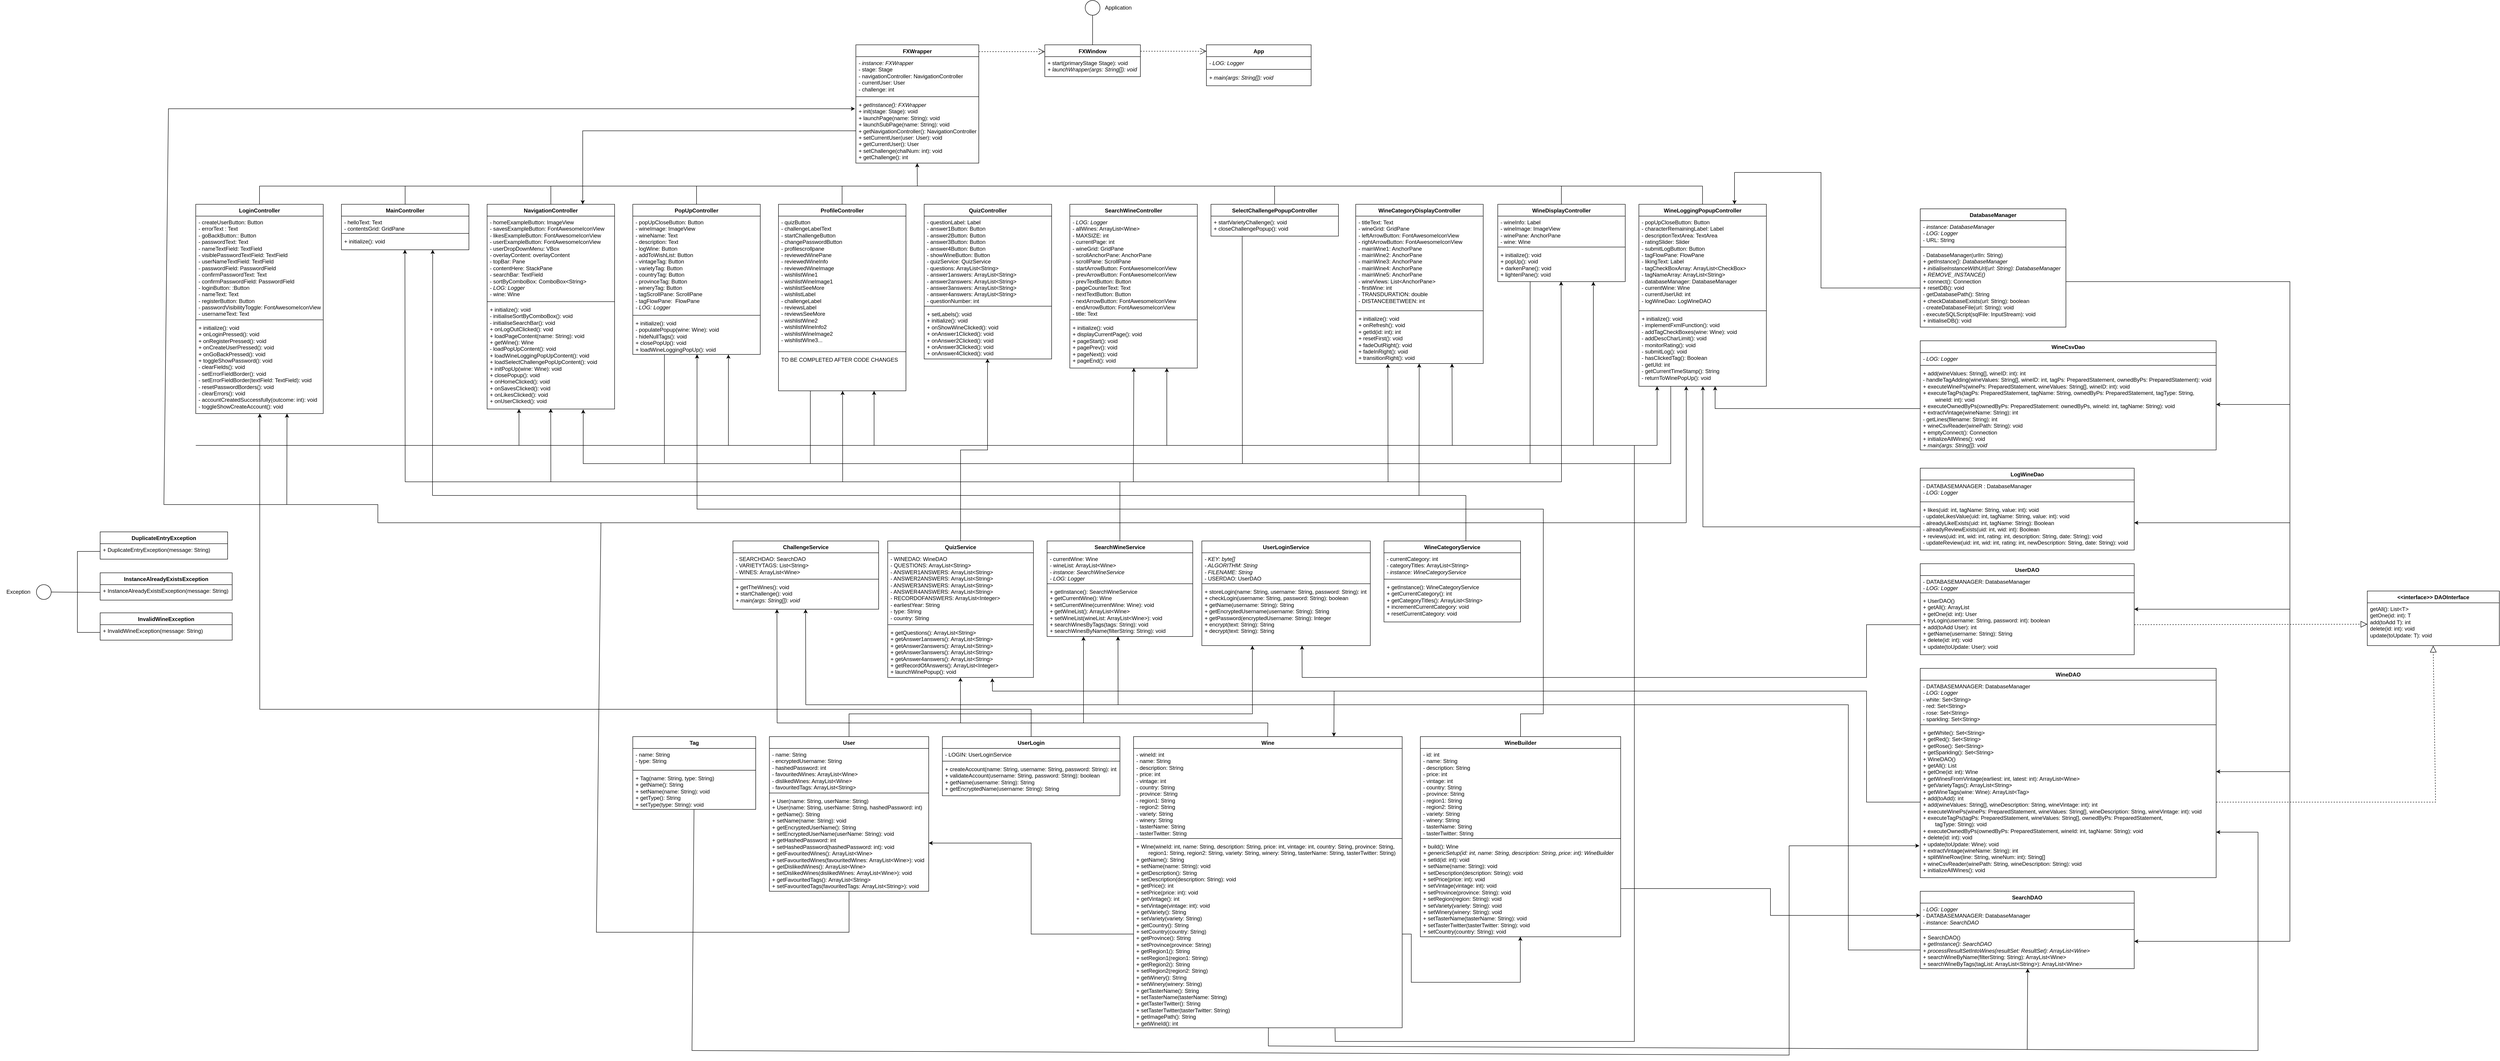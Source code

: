 <mxfile version="24.7.14">
  <diagram id="C5RBs43oDa-KdzZeNtuy" name="Page-1">
    <mxGraphModel dx="2079" dy="474" grid="1" gridSize="10" guides="1" tooltips="1" connect="1" arrows="1" fold="1" page="1" pageScale="1" pageWidth="1654" pageHeight="1169" math="0" shadow="0">
      <root>
        <mxCell id="WIyWlLk6GJQsqaUBKTNV-0" />
        <mxCell id="WIyWlLk6GJQsqaUBKTNV-1" parent="WIyWlLk6GJQsqaUBKTNV-0" />
        <mxCell id="Bcc3W4HHjjacOQSM9Px7-4" value="LoginController" style="swimlane;fontStyle=1;align=center;verticalAlign=top;childLayout=stackLayout;horizontal=1;startSize=26;horizontalStack=0;resizeParent=1;resizeParentMax=0;resizeLast=0;collapsible=1;marginBottom=0;whiteSpace=wrap;html=1;" parent="WIyWlLk6GJQsqaUBKTNV-1" vertex="1">
          <mxGeometry x="-480" y="510" width="280" height="460" as="geometry" />
        </mxCell>
        <mxCell id="Bcc3W4HHjjacOQSM9Px7-5" value="- createUserButton: Button&lt;div&gt;- errorText : Text&lt;/div&gt;&lt;div&gt;- goBackButton:: Button&lt;/div&gt;&lt;div&gt;- passwordText: Text&lt;/div&gt;&lt;div&gt;- nameTextField: TextField&lt;/div&gt;&lt;div&gt;- visiblePasswordTextField: TextField&lt;/div&gt;&lt;div&gt;- userNameTextField: TextField&lt;/div&gt;&lt;div&gt;- passwordField: PasswordField&lt;/div&gt;&lt;div&gt;- confirmPasswordText: Text&lt;/div&gt;&lt;div&gt;- confirmPasswordField: PasswordField&lt;/div&gt;&lt;div&gt;- loginButton: :Button&lt;/div&gt;&lt;div&gt;- nameText: Text&lt;/div&gt;&lt;div&gt;- registerButton: Button&lt;/div&gt;&lt;div&gt;- passwordVisibilityToggle: FontAwesomeIconView&lt;/div&gt;&lt;div&gt;- usernameText: Text&lt;/div&gt;" style="text;strokeColor=none;fillColor=none;align=left;verticalAlign=top;spacingLeft=4;spacingRight=4;overflow=hidden;rotatable=0;points=[[0,0.5],[1,0.5]];portConstraint=eastwest;whiteSpace=wrap;html=1;" parent="Bcc3W4HHjjacOQSM9Px7-4" vertex="1">
          <mxGeometry y="26" width="280" height="224" as="geometry" />
        </mxCell>
        <mxCell id="Bcc3W4HHjjacOQSM9Px7-6" value="" style="line;strokeWidth=1;fillColor=none;align=left;verticalAlign=middle;spacingTop=-1;spacingLeft=3;spacingRight=3;rotatable=0;labelPosition=right;points=[];portConstraint=eastwest;strokeColor=inherit;" parent="Bcc3W4HHjjacOQSM9Px7-4" vertex="1">
          <mxGeometry y="250" width="280" height="8" as="geometry" />
        </mxCell>
        <mxCell id="Bcc3W4HHjjacOQSM9Px7-7" value="+ initialize(): void&lt;div&gt;+ onLoginPressed(): void&lt;/div&gt;&lt;div&gt;+ onRegisterPressed(): void&lt;/div&gt;&lt;div&gt;+ onCreateUserPressed(): void&lt;/div&gt;&lt;div&gt;+ onGoBackPressed(): void&lt;/div&gt;&lt;div&gt;+ toggleShowPassword(): void&lt;/div&gt;&lt;div&gt;- clearFields(): void&lt;/div&gt;&lt;div&gt;- setErrorFieldBorder(): void&lt;/div&gt;&lt;div&gt;- setErrorFieldBorder(textField: TextField): void&amp;nbsp;&lt;/div&gt;&lt;div&gt;- resetPasswordBorders(): void&lt;/div&gt;&lt;div&gt;- clearErrors(): void&lt;/div&gt;&lt;div&gt;- accountCreatedSuccessfully(outcome: int): void&lt;/div&gt;&lt;div&gt;- toggleShowCreateAccount(): void&lt;/div&gt;" style="text;strokeColor=none;fillColor=none;align=left;verticalAlign=top;spacingLeft=4;spacingRight=4;overflow=hidden;rotatable=0;points=[[0,0.5],[1,0.5]];portConstraint=eastwest;whiteSpace=wrap;html=1;" parent="Bcc3W4HHjjacOQSM9Px7-4" vertex="1">
          <mxGeometry y="258" width="280" height="202" as="geometry" />
        </mxCell>
        <mxCell id="Bcc3W4HHjjacOQSM9Px7-8" value="FXWindow" style="swimlane;fontStyle=1;align=center;verticalAlign=top;childLayout=stackLayout;horizontal=1;startSize=26;horizontalStack=0;resizeParent=1;resizeParentMax=0;resizeLast=0;collapsible=1;marginBottom=0;whiteSpace=wrap;html=1;" parent="WIyWlLk6GJQsqaUBKTNV-1" vertex="1">
          <mxGeometry x="1385" y="159.5" width="210" height="70" as="geometry" />
        </mxCell>
        <mxCell id="Bcc3W4HHjjacOQSM9Px7-11" value="+ start(primaryStage Stage): void&lt;div&gt;&lt;i&gt;+ launchWrapper(args: String[]): void&amp;nbsp;&lt;/i&gt;&lt;/div&gt;&lt;div&gt;&lt;i&gt;&lt;br&gt;&lt;/i&gt;&lt;/div&gt;" style="text;strokeColor=none;fillColor=none;align=left;verticalAlign=top;spacingLeft=4;spacingRight=4;overflow=hidden;rotatable=0;points=[[0,0.5],[1,0.5]];portConstraint=eastwest;whiteSpace=wrap;html=1;" parent="Bcc3W4HHjjacOQSM9Px7-8" vertex="1">
          <mxGeometry y="26" width="210" height="44" as="geometry" />
        </mxCell>
        <mxCell id="Bcc3W4HHjjacOQSM9Px7-14" value="FXWrapper" style="swimlane;fontStyle=1;align=center;verticalAlign=top;childLayout=stackLayout;horizontal=1;startSize=26;horizontalStack=0;resizeParent=1;resizeParentMax=0;resizeLast=0;collapsible=1;marginBottom=0;whiteSpace=wrap;html=1;" parent="WIyWlLk6GJQsqaUBKTNV-1" vertex="1">
          <mxGeometry x="970" y="159.5" width="270" height="260" as="geometry" />
        </mxCell>
        <mxCell id="Bcc3W4HHjjacOQSM9Px7-15" value="&lt;i&gt;- instance: FXWrapper&lt;/i&gt;&lt;div&gt;- stage: Stage&lt;/div&gt;&lt;div&gt;- navigationController: NavigationController&lt;/div&gt;&lt;div&gt;- currentUser: User&lt;/div&gt;&lt;div&gt;- challenge: int&lt;/div&gt;" style="text;strokeColor=none;fillColor=none;align=left;verticalAlign=top;spacingLeft=4;spacingRight=4;overflow=hidden;rotatable=0;points=[[0,0.5],[1,0.5]];portConstraint=eastwest;whiteSpace=wrap;html=1;" parent="Bcc3W4HHjjacOQSM9Px7-14" vertex="1">
          <mxGeometry y="26" width="270" height="84" as="geometry" />
        </mxCell>
        <mxCell id="Bcc3W4HHjjacOQSM9Px7-16" value="" style="line;strokeWidth=1;fillColor=none;align=left;verticalAlign=middle;spacingTop=-1;spacingLeft=3;spacingRight=3;rotatable=0;labelPosition=right;points=[];portConstraint=eastwest;strokeColor=inherit;" parent="Bcc3W4HHjjacOQSM9Px7-14" vertex="1">
          <mxGeometry y="110" width="270" height="8" as="geometry" />
        </mxCell>
        <mxCell id="Bcc3W4HHjjacOQSM9Px7-17" value="&lt;i&gt;+ getInstance(): FXWrapper&lt;/i&gt;&lt;div&gt;+ init(stage: Stage): void&lt;/div&gt;&lt;div&gt;+ launchPage(name: String): void&lt;/div&gt;&lt;div&gt;+ launchSubPage(name: String): void&lt;/div&gt;&lt;div&gt;+ getNavigationController(): NavigationController&lt;/div&gt;&lt;div&gt;+ setCurrentUser(user: User): void&lt;/div&gt;&lt;div&gt;+ getCurrentUser(): User&lt;/div&gt;&lt;div&gt;+ setChallenge(chalNum: int): void&lt;/div&gt;&lt;div&gt;+ getChallenge(): int&lt;/div&gt;" style="text;strokeColor=none;fillColor=none;align=left;verticalAlign=top;spacingLeft=4;spacingRight=4;overflow=hidden;rotatable=0;points=[[0,0.5],[1,0.5]];portConstraint=eastwest;whiteSpace=wrap;html=1;" parent="Bcc3W4HHjjacOQSM9Px7-14" vertex="1">
          <mxGeometry y="118" width="270" height="142" as="geometry" />
        </mxCell>
        <mxCell id="Bcc3W4HHjjacOQSM9Px7-19" value="MainController" style="swimlane;fontStyle=1;align=center;verticalAlign=top;childLayout=stackLayout;horizontal=1;startSize=26;horizontalStack=0;resizeParent=1;resizeParentMax=0;resizeLast=0;collapsible=1;marginBottom=0;whiteSpace=wrap;html=1;" parent="WIyWlLk6GJQsqaUBKTNV-1" vertex="1">
          <mxGeometry x="-160" y="510" width="280" height="100" as="geometry" />
        </mxCell>
        <mxCell id="Bcc3W4HHjjacOQSM9Px7-20" value="- helloText: Text&lt;div&gt;- contentsGrid: GridPane&lt;/div&gt;" style="text;strokeColor=none;fillColor=none;align=left;verticalAlign=top;spacingLeft=4;spacingRight=4;overflow=hidden;rotatable=0;points=[[0,0.5],[1,0.5]];portConstraint=eastwest;whiteSpace=wrap;html=1;" parent="Bcc3W4HHjjacOQSM9Px7-19" vertex="1">
          <mxGeometry y="26" width="280" height="34" as="geometry" />
        </mxCell>
        <mxCell id="Bcc3W4HHjjacOQSM9Px7-21" value="" style="line;strokeWidth=1;fillColor=none;align=left;verticalAlign=middle;spacingTop=-1;spacingLeft=3;spacingRight=3;rotatable=0;labelPosition=right;points=[];portConstraint=eastwest;strokeColor=inherit;" parent="Bcc3W4HHjjacOQSM9Px7-19" vertex="1">
          <mxGeometry y="60" width="280" height="8" as="geometry" />
        </mxCell>
        <mxCell id="Bcc3W4HHjjacOQSM9Px7-22" value="+ initialize(): void" style="text;strokeColor=none;fillColor=none;align=left;verticalAlign=top;spacingLeft=4;spacingRight=4;overflow=hidden;rotatable=0;points=[[0,0.5],[1,0.5]];portConstraint=eastwest;whiteSpace=wrap;html=1;" parent="Bcc3W4HHjjacOQSM9Px7-19" vertex="1">
          <mxGeometry y="68" width="280" height="32" as="geometry" />
        </mxCell>
        <mxCell id="Bcc3W4HHjjacOQSM9Px7-23" value="NavigationController" style="swimlane;fontStyle=1;align=center;verticalAlign=top;childLayout=stackLayout;horizontal=1;startSize=26;horizontalStack=0;resizeParent=1;resizeParentMax=0;resizeLast=0;collapsible=1;marginBottom=0;whiteSpace=wrap;html=1;" parent="WIyWlLk6GJQsqaUBKTNV-1" vertex="1">
          <mxGeometry x="160" y="510" width="280" height="450" as="geometry" />
        </mxCell>
        <mxCell id="Bcc3W4HHjjacOQSM9Px7-24" value="- homeExampleButton: ImageView&lt;div&gt;- savesExampleButton: FontAwesomeIconView&lt;/div&gt;&lt;div&gt;- likesExampleButton: FontAwesomeIconView&lt;/div&gt;&lt;div&gt;- userExampleButton: FontAwesomeIconView&lt;/div&gt;&lt;div&gt;- userDropDownMenu: VBox&lt;/div&gt;&lt;div&gt;- overlayContent: overlayContent&lt;/div&gt;&lt;div&gt;- topBar: Pane&lt;/div&gt;&lt;div&gt;- contentHere: StackPane&lt;/div&gt;&lt;div&gt;- searchBar: TextField&lt;/div&gt;&lt;div&gt;- sortByComboBox: ComboBox&amp;lt;String&amp;gt;&lt;/div&gt;&lt;div&gt;&lt;i&gt;- LOG: Logger&lt;/i&gt;&lt;/div&gt;&lt;div&gt;- wine: Wine&lt;/div&gt;" style="text;strokeColor=none;fillColor=none;align=left;verticalAlign=top;spacingLeft=4;spacingRight=4;overflow=hidden;rotatable=0;points=[[0,0.5],[1,0.5]];portConstraint=eastwest;whiteSpace=wrap;html=1;" parent="Bcc3W4HHjjacOQSM9Px7-23" vertex="1">
          <mxGeometry y="26" width="280" height="184" as="geometry" />
        </mxCell>
        <mxCell id="Bcc3W4HHjjacOQSM9Px7-25" value="" style="line;strokeWidth=1;fillColor=none;align=left;verticalAlign=middle;spacingTop=-1;spacingLeft=3;spacingRight=3;rotatable=0;labelPosition=right;points=[];portConstraint=eastwest;strokeColor=inherit;" parent="Bcc3W4HHjjacOQSM9Px7-23" vertex="1">
          <mxGeometry y="210" width="280" height="8" as="geometry" />
        </mxCell>
        <mxCell id="Bcc3W4HHjjacOQSM9Px7-26" value="+ initialize(): void&lt;div&gt;- initialiseSortByComboBox(): void&lt;/div&gt;&lt;div&gt;- initialiseSearchBar(): void&lt;/div&gt;&lt;div&gt;+ onLogOutClicked(): void&lt;/div&gt;&lt;div&gt;+ loadPageContent(name: String): void&lt;/div&gt;&lt;div&gt;+ getWine(): Wine&lt;/div&gt;&lt;div&gt;- loadPopUpContent(): void&lt;/div&gt;&lt;div&gt;+ loadWineLoggingPopUpContent(): void&lt;/div&gt;&lt;div&gt;+ loadSelectChallengePopUpContent(): void&lt;/div&gt;&lt;div&gt;+ initPopUp(wine: Wine): void&lt;/div&gt;&lt;div&gt;+ closePopup(): void&lt;/div&gt;&lt;div&gt;+ onHomeClicked(): void&lt;/div&gt;&lt;div&gt;+ onSavesClicked(): void&lt;/div&gt;&lt;div&gt;+ onLikesClicked(): void&lt;/div&gt;&lt;div&gt;+ onUserClicked(): void&lt;/div&gt;" style="text;strokeColor=none;fillColor=none;align=left;verticalAlign=top;spacingLeft=4;spacingRight=4;overflow=hidden;rotatable=0;points=[[0,0.5],[1,0.5]];portConstraint=eastwest;whiteSpace=wrap;html=1;" parent="Bcc3W4HHjjacOQSM9Px7-23" vertex="1">
          <mxGeometry y="218" width="280" height="232" as="geometry" />
        </mxCell>
        <mxCell id="Bcc3W4HHjjacOQSM9Px7-27" value="PopUpController" style="swimlane;fontStyle=1;align=center;verticalAlign=top;childLayout=stackLayout;horizontal=1;startSize=26;horizontalStack=0;resizeParent=1;resizeParentMax=0;resizeLast=0;collapsible=1;marginBottom=0;whiteSpace=wrap;html=1;" parent="WIyWlLk6GJQsqaUBKTNV-1" vertex="1">
          <mxGeometry x="480" y="510" width="280" height="330" as="geometry" />
        </mxCell>
        <mxCell id="Bcc3W4HHjjacOQSM9Px7-28" value="- popUpCloseButton: Button&lt;div&gt;- wineImage: ImageView&lt;/div&gt;&lt;div&gt;- wineName: Text&lt;/div&gt;&lt;div&gt;- description: Text&lt;/div&gt;&lt;div&gt;- logWine: Button&lt;/div&gt;&lt;div&gt;- addToWishList: Button&lt;/div&gt;&lt;div&gt;- vintageTag: Button&lt;/div&gt;&lt;div&gt;- varietyTag: Button&lt;/div&gt;&lt;div&gt;- countryTag: Button&lt;/div&gt;&lt;div&gt;- provinceTag: Button&lt;/div&gt;&lt;div&gt;- wineryTag: Button&lt;/div&gt;&lt;div&gt;- tagScrollPane: ScrollPane&lt;/div&gt;&lt;div&gt;- tagFlowPane:&amp;nbsp; FlowPane&lt;/div&gt;&lt;div&gt;&lt;i&gt;- LOG: Logger&lt;/i&gt;&lt;/div&gt;" style="text;strokeColor=none;fillColor=none;align=left;verticalAlign=top;spacingLeft=4;spacingRight=4;overflow=hidden;rotatable=0;points=[[0,0.5],[1,0.5]];portConstraint=eastwest;whiteSpace=wrap;html=1;" parent="Bcc3W4HHjjacOQSM9Px7-27" vertex="1">
          <mxGeometry y="26" width="280" height="214" as="geometry" />
        </mxCell>
        <mxCell id="Bcc3W4HHjjacOQSM9Px7-29" value="" style="line;strokeWidth=1;fillColor=none;align=left;verticalAlign=middle;spacingTop=-1;spacingLeft=3;spacingRight=3;rotatable=0;labelPosition=right;points=[];portConstraint=eastwest;strokeColor=inherit;" parent="Bcc3W4HHjjacOQSM9Px7-27" vertex="1">
          <mxGeometry y="240" width="280" height="8" as="geometry" />
        </mxCell>
        <mxCell id="Bcc3W4HHjjacOQSM9Px7-30" value="+ initialize(): void&lt;div&gt;- populatePopup(wine: Wine): void&lt;/div&gt;&lt;div&gt;- hideNullTags(): void&lt;/div&gt;&lt;div&gt;+ closePopUp(): void&lt;/div&gt;&lt;div&gt;+ loadWineLoggingPopUp(): void&lt;/div&gt;" style="text;strokeColor=none;fillColor=none;align=left;verticalAlign=top;spacingLeft=4;spacingRight=4;overflow=hidden;rotatable=0;points=[[0,0.5],[1,0.5]];portConstraint=eastwest;whiteSpace=wrap;html=1;" parent="Bcc3W4HHjjacOQSM9Px7-27" vertex="1">
          <mxGeometry y="248" width="280" height="82" as="geometry" />
        </mxCell>
        <mxCell id="zX6SlZkRYW_vfzh5rr3V-0" value="ProfileController" style="swimlane;fontStyle=1;align=center;verticalAlign=top;childLayout=stackLayout;horizontal=1;startSize=26;horizontalStack=0;resizeParent=1;resizeParentMax=0;resizeLast=0;collapsible=1;marginBottom=0;whiteSpace=wrap;html=1;" parent="WIyWlLk6GJQsqaUBKTNV-1" vertex="1">
          <mxGeometry x="800" y="510" width="280" height="410" as="geometry" />
        </mxCell>
        <mxCell id="zX6SlZkRYW_vfzh5rr3V-1" value="- quizButton&lt;div&gt;- challengeLabelText&lt;/div&gt;&lt;div&gt;- startChallengeButton&lt;/div&gt;&lt;div&gt;- changePasswordButton&lt;/div&gt;&lt;div&gt;- profilescrollpane&lt;/div&gt;&lt;div&gt;- reviewedWinePane&lt;/div&gt;&lt;div&gt;- reviewedWineInfo&lt;/div&gt;&lt;div&gt;- reviewedWineImage&lt;/div&gt;&lt;div&gt;- wishlistWine1&lt;/div&gt;&lt;div&gt;- wishlistWineImage1&lt;/div&gt;&lt;div&gt;- wishlistSeeMore&lt;/div&gt;&lt;div&gt;- wishlistLabel&lt;/div&gt;&lt;div&gt;- challengeLabel&lt;/div&gt;&lt;div&gt;- reviewsLabel&lt;/div&gt;&lt;div&gt;- reviewsSeeMore&lt;/div&gt;&lt;div&gt;- wishlistWine2&lt;/div&gt;&lt;div&gt;- wishlistWineInfo2&lt;/div&gt;&lt;div&gt;- wishlistWineImage2&lt;/div&gt;&lt;div&gt;- wishlistWIne3...&lt;/div&gt;" style="text;strokeColor=none;fillColor=none;align=left;verticalAlign=top;spacingLeft=4;spacingRight=4;overflow=hidden;rotatable=0;points=[[0,0.5],[1,0.5]];portConstraint=eastwest;whiteSpace=wrap;html=1;" parent="zX6SlZkRYW_vfzh5rr3V-0" vertex="1">
          <mxGeometry y="26" width="280" height="294" as="geometry" />
        </mxCell>
        <mxCell id="zX6SlZkRYW_vfzh5rr3V-2" value="" style="line;strokeWidth=1;fillColor=none;align=left;verticalAlign=middle;spacingTop=-1;spacingLeft=3;spacingRight=3;rotatable=0;labelPosition=right;points=[];portConstraint=eastwest;strokeColor=inherit;" parent="zX6SlZkRYW_vfzh5rr3V-0" vertex="1">
          <mxGeometry y="320" width="280" height="8" as="geometry" />
        </mxCell>
        <mxCell id="zX6SlZkRYW_vfzh5rr3V-3" value="TO BE COMPLETED AFTER CODE CHANGES" style="text;strokeColor=none;fillColor=none;align=left;verticalAlign=top;spacingLeft=4;spacingRight=4;overflow=hidden;rotatable=0;points=[[0,0.5],[1,0.5]];portConstraint=eastwest;whiteSpace=wrap;html=1;" parent="zX6SlZkRYW_vfzh5rr3V-0" vertex="1">
          <mxGeometry y="328" width="280" height="82" as="geometry" />
        </mxCell>
        <mxCell id="zX6SlZkRYW_vfzh5rr3V-6" value="QuizController" style="swimlane;fontStyle=1;align=center;verticalAlign=top;childLayout=stackLayout;horizontal=1;startSize=26;horizontalStack=0;resizeParent=1;resizeParentMax=0;resizeLast=0;collapsible=1;marginBottom=0;whiteSpace=wrap;html=1;" parent="WIyWlLk6GJQsqaUBKTNV-1" vertex="1">
          <mxGeometry x="1120" y="510" width="280" height="340" as="geometry">
            <mxRectangle x="1120" y="510" width="120" height="30" as="alternateBounds" />
          </mxGeometry>
        </mxCell>
        <mxCell id="zX6SlZkRYW_vfzh5rr3V-7" value="- questionLabel: Label&lt;div&gt;- answer1Button: Button&lt;/div&gt;&lt;div&gt;- answer2Button: Button&lt;/div&gt;&lt;div&gt;- answer3Button: Button&lt;/div&gt;&lt;div&gt;- answer4Button: Button&lt;/div&gt;&lt;div&gt;&lt;span style=&quot;background-color: initial;&quot;&gt;- showWineButton: Button&lt;/span&gt;&lt;/div&gt;&lt;div&gt;&lt;span style=&quot;background-color: initial;&quot;&gt;- quizService: QuizService&lt;/span&gt;&lt;/div&gt;&lt;div&gt;- questions: ArrayList&amp;lt;String&amp;gt;&lt;/div&gt;&lt;div&gt;- answer1answers:&amp;nbsp;&lt;span style=&quot;background-color: initial;&quot;&gt;ArrayList&amp;lt;String&amp;gt;&lt;/span&gt;&lt;/div&gt;&lt;div&gt;- answer2answers:&amp;nbsp;&lt;span style=&quot;background-color: initial;&quot;&gt;ArrayList&amp;lt;String&amp;gt;&lt;/span&gt;&lt;span style=&quot;background-color: initial;&quot;&gt;&lt;br&gt;&lt;/span&gt;&lt;/div&gt;&lt;div&gt;- answer3answers:&amp;nbsp;&lt;span style=&quot;background-color: initial;&quot;&gt;ArrayList&amp;lt;String&amp;gt;&lt;/span&gt;&lt;span style=&quot;background-color: initial;&quot;&gt;&lt;br&gt;&lt;/span&gt;&lt;/div&gt;&lt;div&gt;- answer4answers:&amp;nbsp;&lt;span style=&quot;background-color: initial;&quot;&gt;ArrayList&amp;lt;String&amp;gt;&lt;/span&gt;&lt;span style=&quot;background-color: initial;&quot;&gt;&lt;br&gt;&lt;/span&gt;&lt;/div&gt;&lt;div&gt;&lt;span style=&quot;background-color: initial;&quot;&gt;- questionNumber: int&lt;/span&gt;&lt;/div&gt;" style="text;strokeColor=none;fillColor=none;align=left;verticalAlign=top;spacingLeft=4;spacingRight=4;overflow=hidden;rotatable=0;points=[[0,0.5],[1,0.5]];portConstraint=eastwest;whiteSpace=wrap;html=1;" parent="zX6SlZkRYW_vfzh5rr3V-6" vertex="1">
          <mxGeometry y="26" width="280" height="194" as="geometry" />
        </mxCell>
        <mxCell id="zX6SlZkRYW_vfzh5rr3V-8" value="" style="line;strokeWidth=1;fillColor=none;align=left;verticalAlign=middle;spacingTop=-1;spacingLeft=3;spacingRight=3;rotatable=0;labelPosition=right;points=[];portConstraint=eastwest;strokeColor=inherit;" parent="zX6SlZkRYW_vfzh5rr3V-6" vertex="1">
          <mxGeometry y="220" width="280" height="8" as="geometry" />
        </mxCell>
        <mxCell id="zX6SlZkRYW_vfzh5rr3V-9" value="+ setLabels(): void&lt;div&gt;+ initialize(): void&lt;/div&gt;&lt;div&gt;+ onShowWineClicked(): void&lt;/div&gt;&lt;div&gt;+ onAnswer1Clicked(): void&lt;/div&gt;&lt;div&gt;+ onAnswer2Clicked(): void&lt;br&gt;&lt;/div&gt;&lt;div&gt;+ onAnswer3Clicked(): void&lt;br&gt;&lt;/div&gt;&lt;div&gt;+ onAnswer4Clicked(): void&lt;br&gt;&lt;/div&gt;" style="text;strokeColor=none;fillColor=none;align=left;verticalAlign=top;spacingLeft=4;spacingRight=4;overflow=hidden;rotatable=0;points=[[0,0.5],[1,0.5]];portConstraint=eastwest;whiteSpace=wrap;html=1;" parent="zX6SlZkRYW_vfzh5rr3V-6" vertex="1">
          <mxGeometry y="228" width="280" height="112" as="geometry" />
        </mxCell>
        <mxCell id="zX6SlZkRYW_vfzh5rr3V-10" value="SearchWineController" style="swimlane;fontStyle=1;align=center;verticalAlign=top;childLayout=stackLayout;horizontal=1;startSize=26;horizontalStack=0;resizeParent=1;resizeParentMax=0;resizeLast=0;collapsible=1;marginBottom=0;whiteSpace=wrap;html=1;" parent="WIyWlLk6GJQsqaUBKTNV-1" vertex="1">
          <mxGeometry x="1440" y="510" width="280" height="360" as="geometry" />
        </mxCell>
        <mxCell id="zX6SlZkRYW_vfzh5rr3V-11" value="&lt;i&gt;- LOG: Logger&lt;/i&gt;&lt;div&gt;- allWines: ArrayList&amp;lt;Wine&amp;gt;&lt;/div&gt;&lt;div&gt;- MAXSIZE: int&lt;/div&gt;&lt;div&gt;- currentPage: int&lt;/div&gt;&lt;div&gt;- wineGrid: GridPane&lt;/div&gt;&lt;div&gt;- scrollAnchorPane: AnchorPane&lt;/div&gt;&lt;div&gt;- scrollPane: ScrollPane&lt;/div&gt;&lt;div&gt;- startArrowButton:&amp;nbsp;&lt;span style=&quot;background-color: initial;&quot;&gt;FontAwesomeIconView&lt;/span&gt;&lt;/div&gt;&lt;div&gt;&lt;span style=&quot;background-color: initial;&quot;&gt;- prevArrowButton:&amp;nbsp;&lt;/span&gt;&lt;span style=&quot;background-color: initial;&quot;&gt;FontAwesomeIconView&lt;/span&gt;&lt;/div&gt;&lt;div&gt;- prevTextButton: Button&lt;/div&gt;&lt;div&gt;- pageCounterText: Text&lt;/div&gt;&lt;div&gt;- nextTextButton: Button&lt;/div&gt;&lt;div&gt;- nextArrowButton:&amp;nbsp;&lt;span style=&quot;background-color: initial;&quot;&gt;FontAwesomeIconView&lt;/span&gt;&lt;/div&gt;&lt;div&gt;- endArrowButton:&amp;nbsp;&lt;span style=&quot;background-color: initial;&quot;&gt;FontAwesomeIconView&lt;/span&gt;&lt;/div&gt;&lt;div&gt;- title: Text&lt;/div&gt;" style="text;strokeColor=none;fillColor=none;align=left;verticalAlign=top;spacingLeft=4;spacingRight=4;overflow=hidden;rotatable=0;points=[[0,0.5],[1,0.5]];portConstraint=eastwest;whiteSpace=wrap;html=1;" parent="zX6SlZkRYW_vfzh5rr3V-10" vertex="1">
          <mxGeometry y="26" width="280" height="224" as="geometry" />
        </mxCell>
        <mxCell id="zX6SlZkRYW_vfzh5rr3V-12" value="" style="line;strokeWidth=1;fillColor=none;align=left;verticalAlign=middle;spacingTop=-1;spacingLeft=3;spacingRight=3;rotatable=0;labelPosition=right;points=[];portConstraint=eastwest;strokeColor=inherit;" parent="zX6SlZkRYW_vfzh5rr3V-10" vertex="1">
          <mxGeometry y="250" width="280" height="8" as="geometry" />
        </mxCell>
        <mxCell id="zX6SlZkRYW_vfzh5rr3V-13" value="&lt;div&gt;+ initialize(): void&lt;/div&gt;&lt;div&gt;+ displayCurrentPage(): void&lt;/div&gt;&lt;div&gt;+ pageStart(): void&lt;/div&gt;&lt;div&gt;+ pagePrev(): void&lt;/div&gt;&lt;div&gt;+ pageNext(): void&lt;/div&gt;&lt;div&gt;+ pageEnd(): void&lt;/div&gt;" style="text;strokeColor=none;fillColor=none;align=left;verticalAlign=top;spacingLeft=4;spacingRight=4;overflow=hidden;rotatable=0;points=[[0,0.5],[1,0.5]];portConstraint=eastwest;whiteSpace=wrap;html=1;" parent="zX6SlZkRYW_vfzh5rr3V-10" vertex="1">
          <mxGeometry y="258" width="280" height="102" as="geometry" />
        </mxCell>
        <mxCell id="zX6SlZkRYW_vfzh5rr3V-14" value="SelectChallengePopupController" style="swimlane;fontStyle=1;align=center;verticalAlign=top;childLayout=stackLayout;horizontal=1;startSize=26;horizontalStack=0;resizeParent=1;resizeParentMax=0;resizeLast=0;collapsible=1;marginBottom=0;whiteSpace=wrap;html=1;" parent="WIyWlLk6GJQsqaUBKTNV-1" vertex="1">
          <mxGeometry x="1750" y="510" width="280" height="70" as="geometry" />
        </mxCell>
        <mxCell id="zX6SlZkRYW_vfzh5rr3V-17" value="+ startVarietyChallenge(): void&lt;div&gt;+ closeChallengePopup(): void&lt;/div&gt;" style="text;strokeColor=none;fillColor=none;align=left;verticalAlign=top;spacingLeft=4;spacingRight=4;overflow=hidden;rotatable=0;points=[[0,0.5],[1,0.5]];portConstraint=eastwest;whiteSpace=wrap;html=1;" parent="zX6SlZkRYW_vfzh5rr3V-14" vertex="1">
          <mxGeometry y="26" width="280" height="44" as="geometry" />
        </mxCell>
        <mxCell id="zX6SlZkRYW_vfzh5rr3V-18" value="WineCategoryDisplayController" style="swimlane;fontStyle=1;align=center;verticalAlign=top;childLayout=stackLayout;horizontal=1;startSize=26;horizontalStack=0;resizeParent=1;resizeParentMax=0;resizeLast=0;collapsible=1;marginBottom=0;whiteSpace=wrap;html=1;" parent="WIyWlLk6GJQsqaUBKTNV-1" vertex="1">
          <mxGeometry x="2068" y="510" width="280" height="350" as="geometry" />
        </mxCell>
        <mxCell id="zX6SlZkRYW_vfzh5rr3V-19" value="- titleText: Text&lt;div&gt;- wineGrid: GridPane&lt;/div&gt;&lt;div&gt;- leftArrowButton:&amp;nbsp;&lt;span style=&quot;background-color: initial;&quot;&gt;FontAwesomeIconView&lt;/span&gt;&lt;/div&gt;&lt;div&gt;&lt;span style=&quot;background-color: initial;&quot;&gt;- rightArrowButton:&amp;nbsp;&lt;/span&gt;&lt;span style=&quot;background-color: initial;&quot;&gt;FontAwesomeIconView&lt;/span&gt;&lt;/div&gt;&lt;div&gt;&lt;span style=&quot;background-color: initial;&quot;&gt;- mainWine1: AnchorPane&lt;/span&gt;&lt;/div&gt;&lt;div&gt;- mainWine2:&amp;nbsp;&lt;span style=&quot;background-color: initial;&quot;&gt;AnchorPane&lt;/span&gt;&lt;/div&gt;&lt;div&gt;- mainWine3:&amp;nbsp;&lt;span style=&quot;background-color: initial;&quot;&gt;AnchorPane&lt;/span&gt;&lt;/div&gt;&lt;div&gt;- mainWine4:&amp;nbsp;&lt;span style=&quot;background-color: initial;&quot;&gt;AnchorPane&lt;/span&gt;&lt;/div&gt;&lt;div&gt;- mainWine5:&amp;nbsp;&lt;span style=&quot;background-color: initial;&quot;&gt;AnchorPane&lt;/span&gt;&lt;/div&gt;&lt;div&gt;- wineViews:&amp;nbsp;&lt;span style=&quot;background-color: initial;&quot;&gt;List&amp;lt;AnchorPane&amp;gt;&lt;/span&gt;&lt;/div&gt;&lt;div&gt;&lt;span style=&quot;background-color: initial;&quot;&gt;- firstWine: int&lt;/span&gt;&lt;/div&gt;&lt;div&gt;- TRANSDURATION: double&lt;/div&gt;&lt;div&gt;- DISTANCEBETWEEN: int&lt;/div&gt;" style="text;strokeColor=none;fillColor=none;align=left;verticalAlign=top;spacingLeft=4;spacingRight=4;overflow=hidden;rotatable=0;points=[[0,0.5],[1,0.5]];portConstraint=eastwest;whiteSpace=wrap;html=1;" parent="zX6SlZkRYW_vfzh5rr3V-18" vertex="1">
          <mxGeometry y="26" width="280" height="204" as="geometry" />
        </mxCell>
        <mxCell id="zX6SlZkRYW_vfzh5rr3V-20" value="" style="line;strokeWidth=1;fillColor=none;align=left;verticalAlign=middle;spacingTop=-1;spacingLeft=3;spacingRight=3;rotatable=0;labelPosition=right;points=[];portConstraint=eastwest;strokeColor=inherit;" parent="zX6SlZkRYW_vfzh5rr3V-18" vertex="1">
          <mxGeometry y="230" width="280" height="8" as="geometry" />
        </mxCell>
        <mxCell id="zX6SlZkRYW_vfzh5rr3V-21" value="&lt;div&gt;+ initialize(): void&lt;/div&gt;&lt;div&gt;+ onRefresh(): void&lt;/div&gt;&lt;div&gt;+ getId(id: int): int&lt;/div&gt;&lt;div&gt;+ resetFirst(): void&lt;/div&gt;&lt;div&gt;+ fadeOutRight(): void&lt;/div&gt;&lt;div&gt;+ fadeInRight(): void&lt;/div&gt;&lt;div&gt;+ transitionRight(): void&lt;/div&gt;" style="text;strokeColor=none;fillColor=none;align=left;verticalAlign=top;spacingLeft=4;spacingRight=4;overflow=hidden;rotatable=0;points=[[0,0.5],[1,0.5]];portConstraint=eastwest;whiteSpace=wrap;html=1;" parent="zX6SlZkRYW_vfzh5rr3V-18" vertex="1">
          <mxGeometry y="238" width="280" height="112" as="geometry" />
        </mxCell>
        <mxCell id="zX6SlZkRYW_vfzh5rr3V-22" value="WineDisplayController" style="swimlane;fontStyle=1;align=center;verticalAlign=top;childLayout=stackLayout;horizontal=1;startSize=26;horizontalStack=0;resizeParent=1;resizeParentMax=0;resizeLast=0;collapsible=1;marginBottom=0;whiteSpace=wrap;html=1;" parent="WIyWlLk6GJQsqaUBKTNV-1" vertex="1">
          <mxGeometry x="2380" y="510" width="280" height="170" as="geometry" />
        </mxCell>
        <mxCell id="zX6SlZkRYW_vfzh5rr3V-23" value="- wineInfo: Label&lt;div&gt;- wineImage: ImageView&lt;/div&gt;&lt;div&gt;- winePane: AnchorPane&lt;/div&gt;&lt;div&gt;- wine: Wine&lt;/div&gt;" style="text;strokeColor=none;fillColor=none;align=left;verticalAlign=top;spacingLeft=4;spacingRight=4;overflow=hidden;rotatable=0;points=[[0,0.5],[1,0.5]];portConstraint=eastwest;whiteSpace=wrap;html=1;" parent="zX6SlZkRYW_vfzh5rr3V-22" vertex="1">
          <mxGeometry y="26" width="280" height="64" as="geometry" />
        </mxCell>
        <mxCell id="zX6SlZkRYW_vfzh5rr3V-24" value="" style="line;strokeWidth=1;fillColor=none;align=left;verticalAlign=middle;spacingTop=-1;spacingLeft=3;spacingRight=3;rotatable=0;labelPosition=right;points=[];portConstraint=eastwest;strokeColor=inherit;" parent="zX6SlZkRYW_vfzh5rr3V-22" vertex="1">
          <mxGeometry y="90" width="280" height="8" as="geometry" />
        </mxCell>
        <mxCell id="zX6SlZkRYW_vfzh5rr3V-25" value="&lt;div&gt;+ initialize(): void&lt;/div&gt;&lt;div&gt;+ popUp(): void&lt;/div&gt;&lt;div&gt;+ darkenPane(): void&lt;/div&gt;&lt;div&gt;+ lightenPane(): void&lt;/div&gt;" style="text;strokeColor=none;fillColor=none;align=left;verticalAlign=top;spacingLeft=4;spacingRight=4;overflow=hidden;rotatable=0;points=[[0,0.5],[1,0.5]];portConstraint=eastwest;whiteSpace=wrap;html=1;" parent="zX6SlZkRYW_vfzh5rr3V-22" vertex="1">
          <mxGeometry y="98" width="280" height="72" as="geometry" />
        </mxCell>
        <mxCell id="zX6SlZkRYW_vfzh5rr3V-26" value="WineLoggingPopupController" style="swimlane;fontStyle=1;align=center;verticalAlign=top;childLayout=stackLayout;horizontal=1;startSize=26;horizontalStack=0;resizeParent=1;resizeParentMax=0;resizeLast=0;collapsible=1;marginBottom=0;whiteSpace=wrap;html=1;" parent="WIyWlLk6GJQsqaUBKTNV-1" vertex="1">
          <mxGeometry x="2690" y="510" width="280" height="400" as="geometry" />
        </mxCell>
        <mxCell id="avQ97F_gv8XcwocDZQ---3" value="" style="endArrow=classic;html=1;rounded=0;entryX=0.75;entryY=0;entryDx=0;entryDy=0;" parent="zX6SlZkRYW_vfzh5rr3V-26" target="zX6SlZkRYW_vfzh5rr3V-26" edge="1">
          <mxGeometry width="50" height="50" relative="1" as="geometry">
            <mxPoint x="210" y="-70" as="sourcePoint" />
            <mxPoint x="150" y="-70" as="targetPoint" />
          </mxGeometry>
        </mxCell>
        <mxCell id="zX6SlZkRYW_vfzh5rr3V-27" value="- popUpCloseButton: Button&lt;div&gt;- characterRemainingLabel: Label&lt;/div&gt;&lt;div&gt;- descriptionTextArea: TextArea&lt;/div&gt;&lt;div&gt;- ratingSlider: Slider&lt;/div&gt;&lt;div&gt;- submitLogButton: Button&lt;/div&gt;&lt;div&gt;- tagFlowPane: FlowPane&lt;/div&gt;&lt;div&gt;- likingText: Label&lt;/div&gt;&lt;div&gt;- tagCheckBoxArray: ArrayList&amp;lt;CheckBox&amp;gt;&lt;/div&gt;&lt;div&gt;- tagNameArray: ArrayList&amp;lt;String&amp;gt;&lt;/div&gt;&lt;div&gt;- databaseManager: DatabaseManager&lt;/div&gt;&lt;div&gt;- currentWine: Wine&lt;/div&gt;&lt;div&gt;- currentUserUid: int&lt;/div&gt;&lt;div&gt;- logWineDao: LogWineDAO&lt;/div&gt;" style="text;strokeColor=none;fillColor=none;align=left;verticalAlign=top;spacingLeft=4;spacingRight=4;overflow=hidden;rotatable=0;points=[[0,0.5],[1,0.5]];portConstraint=eastwest;whiteSpace=wrap;html=1;" parent="zX6SlZkRYW_vfzh5rr3V-26" vertex="1">
          <mxGeometry y="26" width="280" height="204" as="geometry" />
        </mxCell>
        <mxCell id="zX6SlZkRYW_vfzh5rr3V-28" value="" style="line;strokeWidth=1;fillColor=none;align=left;verticalAlign=middle;spacingTop=-1;spacingLeft=3;spacingRight=3;rotatable=0;labelPosition=right;points=[];portConstraint=eastwest;strokeColor=inherit;" parent="zX6SlZkRYW_vfzh5rr3V-26" vertex="1">
          <mxGeometry y="230" width="280" height="8" as="geometry" />
        </mxCell>
        <mxCell id="zX6SlZkRYW_vfzh5rr3V-29" value="&lt;div&gt;+ initialize(): void&lt;/div&gt;&lt;div&gt;- implementFxmlFunction(): void&lt;/div&gt;&lt;div&gt;- addTagCheckBoxes(wine: Wine): void&lt;/div&gt;&lt;div&gt;- addDescCharLimit(): void&lt;/div&gt;&lt;div&gt;- monitorRating(): void&lt;/div&gt;&lt;div&gt;- submitLog(): void&lt;/div&gt;&lt;div&gt;- hasClickedTag(): Boolean&lt;/div&gt;&lt;div&gt;- getUId: int&lt;/div&gt;&lt;div&gt;- getCurrentTimeStamp(): String&lt;/div&gt;&lt;div&gt;- returnToWinePopUp(): void&lt;/div&gt;" style="text;strokeColor=none;fillColor=none;align=left;verticalAlign=top;spacingLeft=4;spacingRight=4;overflow=hidden;rotatable=0;points=[[0,0.5],[1,0.5]];portConstraint=eastwest;whiteSpace=wrap;html=1;" parent="zX6SlZkRYW_vfzh5rr3V-26" vertex="1">
          <mxGeometry y="238" width="280" height="162" as="geometry" />
        </mxCell>
        <mxCell id="-eUPeZxs35sSMNRAEls6-0" value="DuplicateEntryException" style="swimlane;fontStyle=1;align=center;verticalAlign=top;childLayout=stackLayout;horizontal=1;startSize=26;horizontalStack=0;resizeParent=1;resizeParentMax=0;resizeLast=0;collapsible=1;marginBottom=0;whiteSpace=wrap;html=1;" parent="WIyWlLk6GJQsqaUBKTNV-1" vertex="1">
          <mxGeometry x="-690" y="1230" width="280" height="60" as="geometry" />
        </mxCell>
        <mxCell id="-eUPeZxs35sSMNRAEls6-1" value="&lt;div&gt;+ DuplicateEntryException(message: String)&lt;/div&gt;" style="text;strokeColor=none;fillColor=none;align=left;verticalAlign=top;spacingLeft=4;spacingRight=4;overflow=hidden;rotatable=0;points=[[0,0.5],[1,0.5]];portConstraint=eastwest;whiteSpace=wrap;html=1;" parent="-eUPeZxs35sSMNRAEls6-0" vertex="1">
          <mxGeometry y="26" width="280" height="34" as="geometry" />
        </mxCell>
        <mxCell id="-eUPeZxs35sSMNRAEls6-2" value="InstanceAlreadyExistsException" style="swimlane;fontStyle=1;align=center;verticalAlign=top;childLayout=stackLayout;horizontal=1;startSize=26;horizontalStack=0;resizeParent=1;resizeParentMax=0;resizeLast=0;collapsible=1;marginBottom=0;whiteSpace=wrap;html=1;" parent="WIyWlLk6GJQsqaUBKTNV-1" vertex="1">
          <mxGeometry x="-690" y="1320" width="290" height="60" as="geometry" />
        </mxCell>
        <mxCell id="-eUPeZxs35sSMNRAEls6-3" value="&lt;div&gt;+ InstanceAlreadyExistsException(message: String)&lt;/div&gt;" style="text;strokeColor=none;fillColor=none;align=left;verticalAlign=top;spacingLeft=4;spacingRight=4;overflow=hidden;rotatable=0;points=[[0,0.5],[1,0.5]];portConstraint=eastwest;whiteSpace=wrap;html=1;" parent="-eUPeZxs35sSMNRAEls6-2" vertex="1">
          <mxGeometry y="26" width="290" height="34" as="geometry" />
        </mxCell>
        <mxCell id="-eUPeZxs35sSMNRAEls6-5" value="InvalidWineException" style="swimlane;fontStyle=1;align=center;verticalAlign=top;childLayout=stackLayout;horizontal=1;startSize=26;horizontalStack=0;resizeParent=1;resizeParentMax=0;resizeLast=0;collapsible=1;marginBottom=0;whiteSpace=wrap;html=1;" parent="WIyWlLk6GJQsqaUBKTNV-1" vertex="1">
          <mxGeometry x="-690" y="1408" width="290" height="60" as="geometry" />
        </mxCell>
        <mxCell id="-eUPeZxs35sSMNRAEls6-6" value="&lt;div&gt;+ InvalidWineException(message: String)&lt;/div&gt;" style="text;strokeColor=none;fillColor=none;align=left;verticalAlign=top;spacingLeft=4;spacingRight=4;overflow=hidden;rotatable=0;points=[[0,0.5],[1,0.5]];portConstraint=eastwest;whiteSpace=wrap;html=1;" parent="-eUPeZxs35sSMNRAEls6-5" vertex="1">
          <mxGeometry y="26" width="290" height="34" as="geometry" />
        </mxCell>
        <mxCell id="-eUPeZxs35sSMNRAEls6-7" value="Tag" style="swimlane;fontStyle=1;align=center;verticalAlign=top;childLayout=stackLayout;horizontal=1;startSize=26;horizontalStack=0;resizeParent=1;resizeParentMax=0;resizeLast=0;collapsible=1;marginBottom=0;whiteSpace=wrap;html=1;" parent="WIyWlLk6GJQsqaUBKTNV-1" vertex="1">
          <mxGeometry x="480" y="1680" width="270" height="160" as="geometry" />
        </mxCell>
        <mxCell id="-eUPeZxs35sSMNRAEls6-8" value="- name: String&lt;div&gt;- type: String&lt;/div&gt;" style="text;strokeColor=none;fillColor=none;align=left;verticalAlign=top;spacingLeft=4;spacingRight=4;overflow=hidden;rotatable=0;points=[[0,0.5],[1,0.5]];portConstraint=eastwest;whiteSpace=wrap;html=1;" parent="-eUPeZxs35sSMNRAEls6-7" vertex="1">
          <mxGeometry y="26" width="270" height="44" as="geometry" />
        </mxCell>
        <mxCell id="-eUPeZxs35sSMNRAEls6-9" value="" style="line;strokeWidth=1;fillColor=none;align=left;verticalAlign=middle;spacingTop=-1;spacingLeft=3;spacingRight=3;rotatable=0;labelPosition=right;points=[];portConstraint=eastwest;strokeColor=inherit;" parent="-eUPeZxs35sSMNRAEls6-7" vertex="1">
          <mxGeometry y="70" width="270" height="8" as="geometry" />
        </mxCell>
        <mxCell id="-eUPeZxs35sSMNRAEls6-10" value="+ Tag(name: String, type: String)&lt;div&gt;+ getName(): String&lt;/div&gt;&lt;div&gt;+ setName(name: String): void&lt;/div&gt;&lt;div&gt;+ getType(): String&lt;/div&gt;&lt;div&gt;+ setType(type: String): void&lt;/div&gt;" style="text;strokeColor=none;fillColor=none;align=left;verticalAlign=top;spacingLeft=4;spacingRight=4;overflow=hidden;rotatable=0;points=[[0,0.5],[1,0.5]];portConstraint=eastwest;whiteSpace=wrap;html=1;" parent="-eUPeZxs35sSMNRAEls6-7" vertex="1">
          <mxGeometry y="78" width="270" height="82" as="geometry" />
        </mxCell>
        <mxCell id="-eUPeZxs35sSMNRAEls6-11" value="User" style="swimlane;fontStyle=1;align=center;verticalAlign=top;childLayout=stackLayout;horizontal=1;startSize=26;horizontalStack=0;resizeParent=1;resizeParentMax=0;resizeLast=0;collapsible=1;marginBottom=0;whiteSpace=wrap;html=1;" parent="WIyWlLk6GJQsqaUBKTNV-1" vertex="1">
          <mxGeometry x="780" y="1680" width="350" height="340" as="geometry" />
        </mxCell>
        <mxCell id="-eUPeZxs35sSMNRAEls6-12" value="- name: String&lt;div&gt;- encryptedUsername: String&lt;/div&gt;&lt;div&gt;- hashedPassword: int&lt;/div&gt;&lt;div&gt;- favouritedWines: ArrayList&amp;lt;Wine&amp;gt;&lt;/div&gt;&lt;div&gt;- dislikedWines: ArrayList&amp;lt;Wine&amp;gt;&lt;/div&gt;&lt;div&gt;- favouritedTags: ArrayList&amp;lt;String&amp;gt;&lt;/div&gt;" style="text;strokeColor=none;fillColor=none;align=left;verticalAlign=top;spacingLeft=4;spacingRight=4;overflow=hidden;rotatable=0;points=[[0,0.5],[1,0.5]];portConstraint=eastwest;whiteSpace=wrap;html=1;" parent="-eUPeZxs35sSMNRAEls6-11" vertex="1">
          <mxGeometry y="26" width="350" height="94" as="geometry" />
        </mxCell>
        <mxCell id="-eUPeZxs35sSMNRAEls6-13" value="" style="line;strokeWidth=1;fillColor=none;align=left;verticalAlign=middle;spacingTop=-1;spacingLeft=3;spacingRight=3;rotatable=0;labelPosition=right;points=[];portConstraint=eastwest;strokeColor=inherit;" parent="-eUPeZxs35sSMNRAEls6-11" vertex="1">
          <mxGeometry y="120" width="350" height="8" as="geometry" />
        </mxCell>
        <mxCell id="-eUPeZxs35sSMNRAEls6-14" value="+ User(name: String, userName: String)&lt;div&gt;+ User(name: String, userName: String, hashedPassword: int)&lt;/div&gt;&lt;div&gt;+ getName(): String&lt;/div&gt;&lt;div&gt;+ setName(name: String): void&lt;/div&gt;&lt;div&gt;+ getEncryptedUserName(): String&amp;nbsp;&lt;/div&gt;&lt;div&gt;+ setEncryptedUserName(userName: String): void&lt;/div&gt;&lt;div&gt;+ getHashedPassword: int&lt;/div&gt;&lt;div&gt;+ setHashedPassword(hashedPassword: int): void&lt;/div&gt;&lt;div&gt;+ getFavouritedWines():&amp;nbsp;&lt;span style=&quot;background-color: initial;&quot;&gt;ArrayList&amp;lt;Wine&amp;gt;&lt;/span&gt;&lt;/div&gt;&lt;div&gt;&lt;span style=&quot;background-color: initial;&quot;&gt;+ setFavouritedWines(favouritedWines:&amp;nbsp;&lt;/span&gt;&lt;span style=&quot;background-color: initial;&quot;&gt;ArrayList&amp;lt;Wine&amp;gt;): void&lt;/span&gt;&lt;/div&gt;&lt;div&gt;+ getDislikedWines():&amp;nbsp;&lt;span style=&quot;background-color: initial;&quot;&gt;ArrayList&amp;lt;Wine&amp;gt;&lt;/span&gt;&lt;/div&gt;&lt;div&gt;&lt;span style=&quot;background-color: initial;&quot;&gt;+ setDislikedWines(dislikedWines:&amp;nbsp;&lt;/span&gt;&lt;span style=&quot;background-color: initial;&quot;&gt;ArrayList&amp;lt;Wine&amp;gt;): void&lt;/span&gt;&lt;/div&gt;&lt;div&gt;+ getFavouritedTags():&amp;nbsp;&lt;span style=&quot;background-color: initial;&quot;&gt;ArrayList&amp;lt;String&amp;gt;&lt;/span&gt;&lt;/div&gt;&lt;div&gt;&lt;span style=&quot;background-color: initial;&quot;&gt;+ setFavouritedTags(favouritedTags:&amp;nbsp;&lt;/span&gt;&lt;span style=&quot;background-color: initial;&quot;&gt;ArrayList&amp;lt;String&amp;gt;): void&lt;/span&gt;&lt;/div&gt;" style="text;strokeColor=none;fillColor=none;align=left;verticalAlign=top;spacingLeft=4;spacingRight=4;overflow=hidden;rotatable=0;points=[[0,0.5],[1,0.5]];portConstraint=eastwest;whiteSpace=wrap;html=1;" parent="-eUPeZxs35sSMNRAEls6-11" vertex="1">
          <mxGeometry y="128" width="350" height="212" as="geometry" />
        </mxCell>
        <mxCell id="-eUPeZxs35sSMNRAEls6-19" value="UserLogin" style="swimlane;fontStyle=1;align=center;verticalAlign=top;childLayout=stackLayout;horizontal=1;startSize=26;horizontalStack=0;resizeParent=1;resizeParentMax=0;resizeLast=0;collapsible=1;marginBottom=0;whiteSpace=wrap;html=1;" parent="WIyWlLk6GJQsqaUBKTNV-1" vertex="1">
          <mxGeometry x="1160" y="1680" width="390" height="130" as="geometry" />
        </mxCell>
        <mxCell id="-eUPeZxs35sSMNRAEls6-20" value="- LOGIN: UserLoginService" style="text;strokeColor=none;fillColor=none;align=left;verticalAlign=top;spacingLeft=4;spacingRight=4;overflow=hidden;rotatable=0;points=[[0,0.5],[1,0.5]];portConstraint=eastwest;whiteSpace=wrap;html=1;" parent="-eUPeZxs35sSMNRAEls6-19" vertex="1">
          <mxGeometry y="26" width="390" height="24" as="geometry" />
        </mxCell>
        <mxCell id="-eUPeZxs35sSMNRAEls6-21" value="" style="line;strokeWidth=1;fillColor=none;align=left;verticalAlign=middle;spacingTop=-1;spacingLeft=3;spacingRight=3;rotatable=0;labelPosition=right;points=[];portConstraint=eastwest;strokeColor=inherit;" parent="-eUPeZxs35sSMNRAEls6-19" vertex="1">
          <mxGeometry y="50" width="390" height="8" as="geometry" />
        </mxCell>
        <mxCell id="-eUPeZxs35sSMNRAEls6-22" value="+ createAccount(name: String, username: String, password: String): int&lt;div&gt;+ validateAccount(username: String, password: String): boolean&lt;/div&gt;&lt;div&gt;+ getName(username: String): String&lt;/div&gt;&lt;div&gt;+ getEncryptedName(username: String): String&lt;/div&gt;" style="text;strokeColor=none;fillColor=none;align=left;verticalAlign=top;spacingLeft=4;spacingRight=4;overflow=hidden;rotatable=0;points=[[0,0.5],[1,0.5]];portConstraint=eastwest;whiteSpace=wrap;html=1;" parent="-eUPeZxs35sSMNRAEls6-19" vertex="1">
          <mxGeometry y="58" width="390" height="72" as="geometry" />
        </mxCell>
        <mxCell id="-eUPeZxs35sSMNRAEls6-23" value="Wine" style="swimlane;fontStyle=1;align=center;verticalAlign=top;childLayout=stackLayout;horizontal=1;startSize=26;horizontalStack=0;resizeParent=1;resizeParentMax=0;resizeLast=0;collapsible=1;marginBottom=0;whiteSpace=wrap;html=1;" parent="WIyWlLk6GJQsqaUBKTNV-1" vertex="1">
          <mxGeometry x="1580" y="1680" width="590" height="640" as="geometry" />
        </mxCell>
        <mxCell id="-eUPeZxs35sSMNRAEls6-24" value="- wineId: int&lt;div&gt;- name: String&lt;/div&gt;&lt;div&gt;- description: String&lt;/div&gt;&lt;div&gt;- price: int&lt;/div&gt;&lt;div&gt;- vintage: int&lt;/div&gt;&lt;div&gt;- country: String&lt;/div&gt;&lt;div&gt;- province: String&lt;/div&gt;&lt;div&gt;- region1: String&lt;/div&gt;&lt;div&gt;- region2: String&lt;/div&gt;&lt;div&gt;- variety: String&lt;/div&gt;&lt;div&gt;- winery: String&lt;/div&gt;&lt;div&gt;- tasterName: String&lt;/div&gt;&lt;div&gt;- tasterTwitter: String&lt;/div&gt;" style="text;strokeColor=none;fillColor=none;align=left;verticalAlign=top;spacingLeft=4;spacingRight=4;overflow=hidden;rotatable=0;points=[[0,0.5],[1,0.5]];portConstraint=eastwest;whiteSpace=wrap;html=1;" parent="-eUPeZxs35sSMNRAEls6-23" vertex="1">
          <mxGeometry y="26" width="590" height="194" as="geometry" />
        </mxCell>
        <mxCell id="-eUPeZxs35sSMNRAEls6-25" value="" style="line;strokeWidth=1;fillColor=none;align=left;verticalAlign=middle;spacingTop=-1;spacingLeft=3;spacingRight=3;rotatable=0;labelPosition=right;points=[];portConstraint=eastwest;strokeColor=inherit;" parent="-eUPeZxs35sSMNRAEls6-23" vertex="1">
          <mxGeometry y="220" width="590" height="8" as="geometry" />
        </mxCell>
        <mxCell id="-eUPeZxs35sSMNRAEls6-26" value="+ Wine(wineId:&amp;nbsp;&lt;span style=&quot;background-color: initial;&quot;&gt;int,&amp;nbsp;&lt;/span&gt;name:&amp;nbsp;&lt;span style=&quot;background-color: initial;&quot;&gt;String,&amp;nbsp;&lt;/span&gt;description:&amp;nbsp;&lt;span style=&quot;background-color: initial;&quot;&gt;String,&amp;nbsp;&lt;/span&gt;price:&amp;nbsp;&lt;span style=&quot;background-color: initial;&quot;&gt;int,&amp;nbsp;&lt;/span&gt;vintage:&amp;nbsp;&lt;span style=&quot;background-color: initial;&quot;&gt;int,&amp;nbsp;&lt;/span&gt;country:&amp;nbsp;&lt;span style=&quot;background-color: initial;&quot;&gt;String,&amp;nbsp;&lt;/span&gt;province:&amp;nbsp;&lt;span style=&quot;background-color: initial;&quot;&gt;String,&amp;nbsp;&lt;/span&gt;&lt;div&gt;&lt;span style=&quot;white-space: pre;&quot;&gt;&#x9;&lt;/span&gt;region1:&amp;nbsp;&lt;span style=&quot;background-color: initial;&quot;&gt;String,&amp;nbsp;&lt;/span&gt;&lt;span style=&quot;background-color: initial;&quot;&gt;region2:&amp;nbsp;&lt;/span&gt;&lt;span style=&quot;background-color: initial;&quot;&gt;String,&amp;nbsp;&lt;/span&gt;variety:&amp;nbsp;&lt;span style=&quot;background-color: initial;&quot;&gt;String,&amp;nbsp;&lt;/span&gt;winery:&amp;nbsp;&lt;span style=&quot;background-color: initial;&quot;&gt;String,&amp;nbsp;&lt;/span&gt;tasterName:&lt;span style=&quot;background-color: initial;&quot;&gt;&amp;nbsp;String,&amp;nbsp;&lt;/span&gt;tasterTwitter:&amp;nbsp;&lt;span style=&quot;background-color: initial;&quot;&gt;String)&lt;br&gt;&lt;/span&gt;&lt;/div&gt;&lt;div&gt;&lt;span style=&quot;background-color: initial;&quot;&gt;+ getName(): String&lt;/span&gt;&lt;/div&gt;&lt;div&gt;&lt;span style=&quot;background-color: initial;&quot;&gt;+ setName(name: String): void&lt;/span&gt;&lt;/div&gt;&lt;div&gt;&lt;span style=&quot;background-color: initial;&quot;&gt;+ getDescription(): String&lt;/span&gt;&lt;/div&gt;&lt;div&gt;&lt;span style=&quot;background-color: initial;&quot;&gt;+ setDescription(description: String): void&lt;/span&gt;&lt;/div&gt;&lt;div&gt;+ getPrice(): int&lt;/div&gt;&lt;div&gt;+ setPrice(price: int): void&lt;/div&gt;&lt;div&gt;+ getVintage(): int&lt;/div&gt;&lt;div&gt;+ setVintage(vintage: int): void&lt;/div&gt;&lt;div&gt;+ getVariety(): String&lt;/div&gt;&lt;div&gt;+ setVariety(variety:&amp;nbsp;&lt;span style=&quot;background-color: initial;&quot;&gt;String&lt;/span&gt;&lt;span style=&quot;background-color: initial;&quot;&gt;)&lt;/span&gt;&lt;/div&gt;&lt;div&gt;+ getCountry():&amp;nbsp;&lt;span style=&quot;background-color: initial;&quot;&gt;String&lt;/span&gt;&lt;/div&gt;&lt;div&gt;+ setCountry(country:&amp;nbsp;&lt;span style=&quot;background-color: initial;&quot;&gt;String&lt;/span&gt;&lt;span style=&quot;background-color: initial;&quot;&gt;)&lt;/span&gt;&lt;/div&gt;&lt;div&gt;+ getProvince():&amp;nbsp;&lt;span style=&quot;background-color: initial;&quot;&gt;String&lt;/span&gt;&lt;/div&gt;&lt;div&gt;+ setProvince(province:&amp;nbsp;&lt;span style=&quot;background-color: initial;&quot;&gt;String&lt;/span&gt;&lt;span style=&quot;background-color: initial;&quot;&gt;)&lt;/span&gt;&lt;/div&gt;&lt;div&gt;+ getRegion1():&amp;nbsp;&lt;span style=&quot;background-color: initial;&quot;&gt;String&lt;/span&gt;&lt;/div&gt;&lt;div&gt;+ setRegion1(region1:&amp;nbsp;&lt;span style=&quot;background-color: initial;&quot;&gt;String&lt;/span&gt;&lt;span style=&quot;background-color: initial;&quot;&gt;)&lt;/span&gt;&lt;/div&gt;&lt;div&gt;+ getRegion2():&amp;nbsp;&lt;span style=&quot;background-color: initial;&quot;&gt;String&lt;/span&gt;&lt;/div&gt;&lt;div&gt;+ setRegion2(region2:&amp;nbsp;&lt;span style=&quot;background-color: initial;&quot;&gt;String&lt;/span&gt;&lt;span style=&quot;background-color: initial;&quot;&gt;)&lt;/span&gt;&lt;/div&gt;&lt;div&gt;+ getWinery():&amp;nbsp;&lt;span style=&quot;background-color: initial;&quot;&gt;String&lt;/span&gt;&lt;/div&gt;&lt;div&gt;+ setWinery(winery:&amp;nbsp;&lt;span style=&quot;background-color: initial;&quot;&gt;String&lt;/span&gt;&lt;span style=&quot;background-color: initial;&quot;&gt;)&lt;/span&gt;&lt;/div&gt;&lt;div&gt;+ getTasterName():&amp;nbsp;&lt;span style=&quot;background-color: initial;&quot;&gt;String&lt;/span&gt;&lt;/div&gt;&lt;div&gt;+ setTasterName(tasterName:&amp;nbsp;&lt;span style=&quot;background-color: initial;&quot;&gt;String&lt;/span&gt;&lt;span style=&quot;background-color: initial;&quot;&gt;)&lt;/span&gt;&lt;/div&gt;&lt;div&gt;+ getTasterTwitter():&amp;nbsp;&lt;span style=&quot;background-color: initial;&quot;&gt;String&lt;/span&gt;&lt;/div&gt;&lt;div&gt;+ setTasterTwitter(tasterTwitter:&amp;nbsp;&lt;span style=&quot;background-color: initial;&quot;&gt;String&lt;/span&gt;&lt;span style=&quot;background-color: initial;&quot;&gt;)&lt;/span&gt;&lt;/div&gt;&lt;div&gt;+ getImagePath():&amp;nbsp;&lt;span style=&quot;background-color: initial;&quot;&gt;String&lt;/span&gt;&lt;/div&gt;&lt;div&gt;+ getWineId(): int&lt;/div&gt;&lt;div&gt;&lt;br&gt;&lt;/div&gt;" style="text;strokeColor=none;fillColor=none;align=left;verticalAlign=top;spacingLeft=4;spacingRight=4;overflow=hidden;rotatable=0;points=[[0,0.5],[1,0.5]];portConstraint=eastwest;whiteSpace=wrap;html=1;" parent="-eUPeZxs35sSMNRAEls6-23" vertex="1">
          <mxGeometry y="228" width="590" height="412" as="geometry" />
        </mxCell>
        <mxCell id="-eUPeZxs35sSMNRAEls6-27" value="WineBuilder" style="swimlane;fontStyle=1;align=center;verticalAlign=top;childLayout=stackLayout;horizontal=1;startSize=26;horizontalStack=0;resizeParent=1;resizeParentMax=0;resizeLast=0;collapsible=1;marginBottom=0;whiteSpace=wrap;html=1;" parent="WIyWlLk6GJQsqaUBKTNV-1" vertex="1">
          <mxGeometry x="2210" y="1680" width="440" height="440" as="geometry" />
        </mxCell>
        <mxCell id="-eUPeZxs35sSMNRAEls6-28" value="- id: int&lt;div&gt;- name: String&lt;/div&gt;&lt;div&gt;- description: String&lt;/div&gt;&lt;div&gt;- price: int&lt;/div&gt;&lt;div&gt;- vintage: int&lt;/div&gt;&lt;div&gt;- country: String&lt;/div&gt;&lt;div&gt;- province: String&lt;/div&gt;&lt;div&gt;- region1: String&lt;/div&gt;&lt;div&gt;- region2: String&lt;/div&gt;&lt;div&gt;- variety: String&lt;/div&gt;&lt;div&gt;- winery: String&lt;/div&gt;&lt;div&gt;- tasterName: String&lt;/div&gt;&lt;div&gt;- tasterTwitter: String&lt;/div&gt;" style="text;strokeColor=none;fillColor=none;align=left;verticalAlign=top;spacingLeft=4;spacingRight=4;overflow=hidden;rotatable=0;points=[[0,0.5],[1,0.5]];portConstraint=eastwest;whiteSpace=wrap;html=1;" parent="-eUPeZxs35sSMNRAEls6-27" vertex="1">
          <mxGeometry y="26" width="440" height="194" as="geometry" />
        </mxCell>
        <mxCell id="-eUPeZxs35sSMNRAEls6-29" value="" style="line;strokeWidth=1;fillColor=none;align=left;verticalAlign=middle;spacingTop=-1;spacingLeft=3;spacingRight=3;rotatable=0;labelPosition=right;points=[];portConstraint=eastwest;strokeColor=inherit;" parent="-eUPeZxs35sSMNRAEls6-27" vertex="1">
          <mxGeometry y="220" width="440" height="8" as="geometry" />
        </mxCell>
        <mxCell id="-eUPeZxs35sSMNRAEls6-30" value="+ build(): Wine&lt;div&gt;&lt;i&gt;+ genericSetup(id: int, name: String, description: String, price: int):&amp;nbsp;&lt;span style=&quot;background-color: initial;&quot;&gt;WineBuilder&amp;nbsp;&lt;/span&gt;&lt;/i&gt;&lt;/div&gt;&lt;div&gt;&lt;span style=&quot;background-color: initial;&quot;&gt;+ setId(id: int): void&lt;/span&gt;&lt;/div&gt;&lt;div&gt;+ setName(name: String): void&lt;/div&gt;&lt;div&gt;+ setDescription(description: String): void&lt;/div&gt;&lt;div&gt;+ setPrice(price: int): void&lt;/div&gt;&lt;div&gt;+ setVintage(vintage: int): void&lt;/div&gt;&lt;div&gt;+ setProvince(province: String): void&lt;/div&gt;&lt;div&gt;+ setRegion(region: String): void&lt;/div&gt;&lt;div&gt;+ setVariety(variety: String): void&lt;/div&gt;&lt;div&gt;+ setWinery(winery: String): void&lt;/div&gt;&lt;div&gt;+ setTasterName(tasterName: String): void&lt;/div&gt;&lt;div&gt;+ setTasterTwitter(tasterTwitter: String): void&lt;/div&gt;&lt;div&gt;+ setCountry(country: String): void&lt;/div&gt;" style="text;strokeColor=none;fillColor=none;align=left;verticalAlign=top;spacingLeft=4;spacingRight=4;overflow=hidden;rotatable=0;points=[[0,0.5],[1,0.5]];portConstraint=eastwest;whiteSpace=wrap;html=1;" parent="-eUPeZxs35sSMNRAEls6-27" vertex="1">
          <mxGeometry y="228" width="440" height="212" as="geometry" />
        </mxCell>
        <mxCell id="-eUPeZxs35sSMNRAEls6-33" value="&amp;lt;&amp;lt;interface&amp;gt;&amp;gt; DAOInterface" style="swimlane;fontStyle=1;align=center;verticalAlign=top;childLayout=stackLayout;horizontal=1;startSize=26;horizontalStack=0;resizeParent=1;resizeParentMax=0;resizeLast=0;collapsible=1;marginBottom=0;whiteSpace=wrap;html=1;" parent="WIyWlLk6GJQsqaUBKTNV-1" vertex="1">
          <mxGeometry x="4290" y="1360" width="290" height="120" as="geometry" />
        </mxCell>
        <mxCell id="-eUPeZxs35sSMNRAEls6-36" value="getAll(): List&amp;lt;T&amp;gt;&lt;div&gt;getOne(id: int): T&lt;/div&gt;&lt;div&gt;add(toAdd T): int&lt;/div&gt;&lt;div&gt;delete(id: int): void&lt;/div&gt;&lt;div&gt;update(toUpdate: T): void&lt;/div&gt;" style="text;strokeColor=none;fillColor=none;align=left;verticalAlign=top;spacingLeft=4;spacingRight=4;overflow=hidden;rotatable=0;points=[[0,0.5],[1,0.5]];portConstraint=eastwest;whiteSpace=wrap;html=1;" parent="-eUPeZxs35sSMNRAEls6-33" vertex="1">
          <mxGeometry y="26" width="290" height="94" as="geometry" />
        </mxCell>
        <mxCell id="-eUPeZxs35sSMNRAEls6-39" value="DatabaseManager" style="swimlane;fontStyle=1;align=center;verticalAlign=top;childLayout=stackLayout;horizontal=1;startSize=26;horizontalStack=0;resizeParent=1;resizeParentMax=0;resizeLast=0;collapsible=1;marginBottom=0;whiteSpace=wrap;html=1;" parent="WIyWlLk6GJQsqaUBKTNV-1" vertex="1">
          <mxGeometry x="3308" y="520" width="320" height="260" as="geometry" />
        </mxCell>
        <mxCell id="-eUPeZxs35sSMNRAEls6-40" value="&lt;i&gt;- instance: DatabaseManager&lt;/i&gt;&lt;div&gt;&lt;i&gt;- LOG: Logger&lt;/i&gt;&lt;/div&gt;&lt;div&gt;- URL: String&lt;/div&gt;" style="text;strokeColor=none;fillColor=none;align=left;verticalAlign=top;spacingLeft=4;spacingRight=4;overflow=hidden;rotatable=0;points=[[0,0.5],[1,0.5]];portConstraint=eastwest;whiteSpace=wrap;html=1;" parent="-eUPeZxs35sSMNRAEls6-39" vertex="1">
          <mxGeometry y="26" width="320" height="54" as="geometry" />
        </mxCell>
        <mxCell id="-eUPeZxs35sSMNRAEls6-41" value="" style="line;strokeWidth=1;fillColor=none;align=left;verticalAlign=middle;spacingTop=-1;spacingLeft=3;spacingRight=3;rotatable=0;labelPosition=right;points=[];portConstraint=eastwest;strokeColor=inherit;" parent="-eUPeZxs35sSMNRAEls6-39" vertex="1">
          <mxGeometry y="80" width="320" height="8" as="geometry" />
        </mxCell>
        <mxCell id="-eUPeZxs35sSMNRAEls6-42" value="- DatabaseManager(urlIn: String)&lt;div&gt;&lt;i&gt;+ getInstance(): DatabaseManager&lt;/i&gt;&lt;/div&gt;&lt;div&gt;&lt;i&gt;+ initialiseInstanceWithUrl(url: String): DatabaseManager&amp;nbsp;&lt;/i&gt;&lt;/div&gt;&lt;div&gt;&lt;i&gt;+ REMOVE_INSTANCE()&lt;/i&gt;&lt;/div&gt;&lt;div&gt;+ connect(): Connection&lt;/div&gt;&lt;div&gt;+ resetDB(): void&lt;/div&gt;&lt;div&gt;- getDatabasePath(): String&lt;/div&gt;&lt;div&gt;+ checkDatabaseExists(url: String): boolean&lt;/div&gt;&lt;div&gt;- createDatabaseFile(url: String): void&lt;/div&gt;&lt;div&gt;- executeSQLScript(sqlFile: InputStream): void&lt;/div&gt;&lt;div&gt;+ initialiseDB(): void&lt;/div&gt;&lt;div&gt;&lt;br&gt;&lt;/div&gt;" style="text;strokeColor=none;fillColor=none;align=left;verticalAlign=top;spacingLeft=4;spacingRight=4;overflow=hidden;rotatable=0;points=[[0,0.5],[1,0.5]];portConstraint=eastwest;whiteSpace=wrap;html=1;" parent="-eUPeZxs35sSMNRAEls6-39" vertex="1">
          <mxGeometry y="88" width="320" height="172" as="geometry" />
        </mxCell>
        <mxCell id="-eUPeZxs35sSMNRAEls6-43" value="LogWineDao" style="swimlane;fontStyle=1;align=center;verticalAlign=top;childLayout=stackLayout;horizontal=1;startSize=26;horizontalStack=0;resizeParent=1;resizeParentMax=0;resizeLast=0;collapsible=1;marginBottom=0;whiteSpace=wrap;html=1;" parent="WIyWlLk6GJQsqaUBKTNV-1" vertex="1">
          <mxGeometry x="3308" y="1090" width="470" height="180" as="geometry" />
        </mxCell>
        <mxCell id="-eUPeZxs35sSMNRAEls6-44" value="- DATABASEMANAGER : DatabaseManager&lt;div&gt;&lt;i&gt;- LOG: Logger&lt;/i&gt;&lt;/div&gt;" style="text;strokeColor=none;fillColor=none;align=left;verticalAlign=top;spacingLeft=4;spacingRight=4;overflow=hidden;rotatable=0;points=[[0,0.5],[1,0.5]];portConstraint=eastwest;whiteSpace=wrap;html=1;" parent="-eUPeZxs35sSMNRAEls6-43" vertex="1">
          <mxGeometry y="26" width="470" height="44" as="geometry" />
        </mxCell>
        <mxCell id="-eUPeZxs35sSMNRAEls6-45" value="" style="line;strokeWidth=1;fillColor=none;align=left;verticalAlign=middle;spacingTop=-1;spacingLeft=3;spacingRight=3;rotatable=0;labelPosition=right;points=[];portConstraint=eastwest;strokeColor=inherit;" parent="-eUPeZxs35sSMNRAEls6-43" vertex="1">
          <mxGeometry y="70" width="470" height="8" as="geometry" />
        </mxCell>
        <mxCell id="-eUPeZxs35sSMNRAEls6-46" value="&lt;div&gt;+ likes(uid: int, tagName: String, value: int): void&lt;/div&gt;&lt;div&gt;- updateLikesValue(uid: int, tagName: String, value: int): void&lt;/div&gt;&lt;div&gt;- alreadyLikeExists(uid: int, tagName: String): Boolean&lt;/div&gt;&lt;div&gt;-&amp;nbsp;alreadyReviewExists(uid: int, wid: int): Boolean&lt;/div&gt;&lt;div&gt;+&amp;nbsp;&lt;span style=&quot;background-color: initial;&quot;&gt;reviews(&lt;/span&gt;&lt;span style=&quot;background-color: initial;&quot;&gt;uid:&amp;nbsp;&lt;/span&gt;&lt;span style=&quot;background-color: initial;&quot;&gt;int,&amp;nbsp;&lt;/span&gt;&lt;span style=&quot;background-color: initial;&quot;&gt;wid:&amp;nbsp;&lt;/span&gt;&lt;span style=&quot;background-color: initial;&quot;&gt;int,&amp;nbsp;&lt;/span&gt;&lt;span style=&quot;background-color: initial;&quot;&gt;rating:&amp;nbsp;&lt;/span&gt;&lt;span style=&quot;background-color: initial;&quot;&gt;int,&amp;nbsp;&lt;/span&gt;&lt;span style=&quot;background-color: initial;&quot;&gt;description:&amp;nbsp;&lt;/span&gt;&lt;span style=&quot;background-color: initial;&quot;&gt;String,&amp;nbsp;&lt;/span&gt;&lt;span style=&quot;background-color: initial;&quot;&gt;date:&amp;nbsp;&lt;/span&gt;&lt;span style=&quot;background-color: initial;&quot;&gt;String): void&lt;/span&gt;&lt;/div&gt;&lt;div&gt;- updateReview(&lt;span style=&quot;background-color: initial;&quot;&gt;uid:&amp;nbsp;&lt;/span&gt;&lt;span style=&quot;background-color: initial;&quot;&gt;int,&amp;nbsp;&lt;/span&gt;&lt;span style=&quot;background-color: initial;&quot;&gt;wid:&amp;nbsp;&lt;/span&gt;&lt;span style=&quot;background-color: initial;&quot;&gt;int,&amp;nbsp;&lt;/span&gt;&lt;span style=&quot;background-color: initial;&quot;&gt;rating:&amp;nbsp;&lt;/span&gt;&lt;span style=&quot;background-color: initial;&quot;&gt;int,&amp;nbsp;&lt;/span&gt;&lt;span style=&quot;background-color: initial;&quot;&gt;newDescription:&amp;nbsp;&lt;/span&gt;&lt;span style=&quot;background-color: initial;&quot;&gt;String,&amp;nbsp;&lt;/span&gt;&lt;span style=&quot;background-color: initial;&quot;&gt;date:&amp;nbsp;&lt;/span&gt;&lt;span style=&quot;background-color: initial;&quot;&gt;String): void&lt;/span&gt;&lt;/div&gt;&lt;div&gt;&lt;span style=&quot;background-color: initial;&quot;&gt;&lt;br&gt;&lt;/span&gt;&lt;/div&gt;" style="text;strokeColor=none;fillColor=none;align=left;verticalAlign=top;spacingLeft=4;spacingRight=4;overflow=hidden;rotatable=0;points=[[0,0.5],[1,0.5]];portConstraint=eastwest;whiteSpace=wrap;html=1;" parent="-eUPeZxs35sSMNRAEls6-43" vertex="1">
          <mxGeometry y="78" width="470" height="102" as="geometry" />
        </mxCell>
        <mxCell id="-eUPeZxs35sSMNRAEls6-47" value="SearchDAO" style="swimlane;fontStyle=1;align=center;verticalAlign=top;childLayout=stackLayout;horizontal=1;startSize=26;horizontalStack=0;resizeParent=1;resizeParentMax=0;resizeLast=0;collapsible=1;marginBottom=0;whiteSpace=wrap;html=1;" parent="WIyWlLk6GJQsqaUBKTNV-1" vertex="1">
          <mxGeometry x="3308" y="2020" width="470" height="170" as="geometry" />
        </mxCell>
        <mxCell id="-eUPeZxs35sSMNRAEls6-48" value="&lt;i&gt;- LOG: Logger&lt;/i&gt;&lt;div&gt;- DATABASEMANAGER: DatabaseManager&lt;/div&gt;&lt;div&gt;&lt;i&gt;- instance: SearchDAO&lt;/i&gt;&lt;/div&gt;" style="text;strokeColor=none;fillColor=none;align=left;verticalAlign=top;spacingLeft=4;spacingRight=4;overflow=hidden;rotatable=0;points=[[0,0.5],[1,0.5]];portConstraint=eastwest;whiteSpace=wrap;html=1;" parent="-eUPeZxs35sSMNRAEls6-47" vertex="1">
          <mxGeometry y="26" width="470" height="54" as="geometry" />
        </mxCell>
        <mxCell id="-eUPeZxs35sSMNRAEls6-49" value="" style="line;strokeWidth=1;fillColor=none;align=left;verticalAlign=middle;spacingTop=-1;spacingLeft=3;spacingRight=3;rotatable=0;labelPosition=right;points=[];portConstraint=eastwest;strokeColor=inherit;" parent="-eUPeZxs35sSMNRAEls6-47" vertex="1">
          <mxGeometry y="80" width="470" height="8" as="geometry" />
        </mxCell>
        <mxCell id="-eUPeZxs35sSMNRAEls6-50" value="&lt;div&gt;+ SearchDAO()&lt;/div&gt;&lt;div&gt;&lt;i&gt;+ getInstance(): SearchDAO&amp;nbsp;&lt;/i&gt;&lt;/div&gt;&lt;div&gt;&lt;i&gt;+&amp;nbsp;&lt;/i&gt;&lt;span style=&quot;background-color: initial;&quot;&gt;&lt;i&gt;processResultSetIntoWines(resultSet: ResultSet): ArrayList&amp;lt;Wine&amp;gt;&amp;nbsp;&lt;/i&gt;&lt;/span&gt;&lt;/div&gt;&lt;div&gt;&lt;span style=&quot;background-color: initial;&quot;&gt;+ searchWineByName(filterString: String): ArrayList&amp;lt;Wine&amp;gt;&lt;/span&gt;&lt;/div&gt;&lt;div&gt;+ searchWineByTags(tagList: ArrayList&amp;lt;String&amp;gt;): ArrayList&amp;lt;Wine&amp;gt;&lt;/div&gt;" style="text;strokeColor=none;fillColor=none;align=left;verticalAlign=top;spacingLeft=4;spacingRight=4;overflow=hidden;rotatable=0;points=[[0,0.5],[1,0.5]];portConstraint=eastwest;whiteSpace=wrap;html=1;" parent="-eUPeZxs35sSMNRAEls6-47" vertex="1">
          <mxGeometry y="88" width="470" height="82" as="geometry" />
        </mxCell>
        <mxCell id="-eUPeZxs35sSMNRAEls6-51" value="UserDAO" style="swimlane;fontStyle=1;align=center;verticalAlign=top;childLayout=stackLayout;horizontal=1;startSize=26;horizontalStack=0;resizeParent=1;resizeParentMax=0;resizeLast=0;collapsible=1;marginBottom=0;whiteSpace=wrap;html=1;" parent="WIyWlLk6GJQsqaUBKTNV-1" vertex="1">
          <mxGeometry x="3308" y="1300" width="470" height="200" as="geometry" />
        </mxCell>
        <mxCell id="-eUPeZxs35sSMNRAEls6-52" value="- DATABASEMANAGER: DatabaseManager&amp;nbsp;&lt;div&gt;&lt;i&gt;- LOG: Logger&lt;/i&gt;&lt;/div&gt;" style="text;strokeColor=none;fillColor=none;align=left;verticalAlign=top;spacingLeft=4;spacingRight=4;overflow=hidden;rotatable=0;points=[[0,0.5],[1,0.5]];portConstraint=eastwest;whiteSpace=wrap;html=1;" parent="-eUPeZxs35sSMNRAEls6-51" vertex="1">
          <mxGeometry y="26" width="470" height="34" as="geometry" />
        </mxCell>
        <mxCell id="-eUPeZxs35sSMNRAEls6-53" value="" style="line;strokeWidth=1;fillColor=none;align=left;verticalAlign=middle;spacingTop=-1;spacingLeft=3;spacingRight=3;rotatable=0;labelPosition=right;points=[];portConstraint=eastwest;strokeColor=inherit;" parent="-eUPeZxs35sSMNRAEls6-51" vertex="1">
          <mxGeometry y="60" width="470" height="8" as="geometry" />
        </mxCell>
        <mxCell id="-eUPeZxs35sSMNRAEls6-54" value="+ UserDAO()&lt;div&gt;+ getAll(): ArrayList&lt;/div&gt;&lt;div&gt;+ getOne(id: int): User&lt;/div&gt;&lt;div&gt;+ tryLogin(username: String, password: int): boolean&lt;/div&gt;&lt;div&gt;+ add(toAdd User): int&lt;/div&gt;&lt;div&gt;+ getName(username: String): String&lt;/div&gt;&lt;div&gt;+ delete(id: int): void&lt;/div&gt;&lt;div&gt;+ update(toUpdate: User): void&lt;/div&gt;" style="text;strokeColor=none;fillColor=none;align=left;verticalAlign=top;spacingLeft=4;spacingRight=4;overflow=hidden;rotatable=0;points=[[0,0.5],[1,0.5]];portConstraint=eastwest;whiteSpace=wrap;html=1;" parent="-eUPeZxs35sSMNRAEls6-51" vertex="1">
          <mxGeometry y="68" width="470" height="132" as="geometry" />
        </mxCell>
        <mxCell id="-eUPeZxs35sSMNRAEls6-60" value="WineCsvDao" style="swimlane;fontStyle=1;align=center;verticalAlign=top;childLayout=stackLayout;horizontal=1;startSize=26;horizontalStack=0;resizeParent=1;resizeParentMax=0;resizeLast=0;collapsible=1;marginBottom=0;whiteSpace=wrap;html=1;" parent="WIyWlLk6GJQsqaUBKTNV-1" vertex="1">
          <mxGeometry x="3308" y="810" width="650" height="240" as="geometry" />
        </mxCell>
        <mxCell id="-eUPeZxs35sSMNRAEls6-61" value="&lt;div&gt;&lt;i&gt;- LOG: Logger&lt;/i&gt;&lt;/div&gt;" style="text;strokeColor=none;fillColor=none;align=left;verticalAlign=top;spacingLeft=4;spacingRight=4;overflow=hidden;rotatable=0;points=[[0,0.5],[1,0.5]];portConstraint=eastwest;whiteSpace=wrap;html=1;" parent="-eUPeZxs35sSMNRAEls6-60" vertex="1">
          <mxGeometry y="26" width="650" height="24" as="geometry" />
        </mxCell>
        <mxCell id="-eUPeZxs35sSMNRAEls6-62" value="" style="line;strokeWidth=1;fillColor=none;align=left;verticalAlign=middle;spacingTop=-1;spacingLeft=3;spacingRight=3;rotatable=0;labelPosition=right;points=[];portConstraint=eastwest;strokeColor=inherit;" parent="-eUPeZxs35sSMNRAEls6-60" vertex="1">
          <mxGeometry y="50" width="650" height="8" as="geometry" />
        </mxCell>
        <mxCell id="-eUPeZxs35sSMNRAEls6-63" value="+ add(wineValues: String[], wineID: int): int&lt;div&gt;- handleTagAdding(wineValues: String[], wineID: int, tagPs: PreparedStatement, ownedByPs: PreparedStatement): void&lt;/div&gt;&lt;div&gt;+ executeWinePs(winePs: PreparedStatement, wineValues: String[], wineID: int): void&lt;/div&gt;&lt;div&gt;+ executeTagPs(tagPs: PreparedStatement, tagName: String, ownedByPs: PreparedStatement, tagType: String,&amp;nbsp;&lt;/div&gt;&lt;div&gt;&lt;span style=&quot;white-space: pre;&quot;&gt;&#x9;&lt;/span&gt;wineId: int): void&lt;/div&gt;&lt;div&gt;+ executeOwnedByPs(ownedByPs: PreparedStatement: ownedByPs, wineId: int, tagName: String): void&lt;/div&gt;&lt;div&gt;+ extractVintage(wineName: String): int&lt;/div&gt;&lt;div&gt;- getLines(filename: String): int&lt;/div&gt;&lt;div&gt;+ wineCsvReader(winePath: String): void&lt;/div&gt;&lt;div&gt;+ emptyConnect(): Connection&lt;/div&gt;&lt;div&gt;+ initializeAllWines(): void&lt;/div&gt;&lt;div&gt;&lt;i&gt;+ main(args: String[]): void&lt;/i&gt;&lt;/div&gt;" style="text;strokeColor=none;fillColor=none;align=left;verticalAlign=top;spacingLeft=4;spacingRight=4;overflow=hidden;rotatable=0;points=[[0,0.5],[1,0.5]];portConstraint=eastwest;whiteSpace=wrap;html=1;" parent="-eUPeZxs35sSMNRAEls6-60" vertex="1">
          <mxGeometry y="58" width="650" height="182" as="geometry" />
        </mxCell>
        <mxCell id="-eUPeZxs35sSMNRAEls6-64" value="WineDAO" style="swimlane;fontStyle=1;align=center;verticalAlign=top;childLayout=stackLayout;horizontal=1;startSize=26;horizontalStack=0;resizeParent=1;resizeParentMax=0;resizeLast=0;collapsible=1;marginBottom=0;whiteSpace=wrap;html=1;" parent="WIyWlLk6GJQsqaUBKTNV-1" vertex="1">
          <mxGeometry x="3308" y="1530" width="650" height="460" as="geometry" />
        </mxCell>
        <mxCell id="-eUPeZxs35sSMNRAEls6-65" value="&lt;i&gt;- &lt;/i&gt;DATABASEMANAGER: DatabaseManager&lt;div&gt;&lt;div&gt;&lt;i&gt;- LOG: Logger&lt;/i&gt;&lt;/div&gt;&lt;div&gt;- white: Set&amp;lt;String&amp;gt;&lt;/div&gt;&lt;div&gt;- red: Set&amp;lt;String&amp;gt;&lt;/div&gt;&lt;div&gt;- rose: Set&amp;lt;String&amp;gt;&lt;/div&gt;&lt;div&gt;- sparkling: Set&amp;lt;String&amp;gt;&lt;/div&gt;&lt;/div&gt;" style="text;strokeColor=none;fillColor=none;align=left;verticalAlign=top;spacingLeft=4;spacingRight=4;overflow=hidden;rotatable=0;points=[[0,0.5],[1,0.5]];portConstraint=eastwest;whiteSpace=wrap;html=1;" parent="-eUPeZxs35sSMNRAEls6-64" vertex="1">
          <mxGeometry y="26" width="650" height="94" as="geometry" />
        </mxCell>
        <mxCell id="-eUPeZxs35sSMNRAEls6-66" value="" style="line;strokeWidth=1;fillColor=none;align=left;verticalAlign=middle;spacingTop=-1;spacingLeft=3;spacingRight=3;rotatable=0;labelPosition=right;points=[];portConstraint=eastwest;strokeColor=inherit;" parent="-eUPeZxs35sSMNRAEls6-64" vertex="1">
          <mxGeometry y="120" width="650" height="8" as="geometry" />
        </mxCell>
        <mxCell id="-eUPeZxs35sSMNRAEls6-67" value="+ getWhite(): Set&amp;lt;String&amp;gt;&lt;div&gt;+ getRed(): Set&amp;lt;String&amp;gt;&lt;/div&gt;&lt;div&gt;+ getRose(): Set&amp;lt;String&amp;gt;&lt;/div&gt;&lt;div&gt;+ getSparkling(): Set&amp;lt;String&amp;gt;&lt;/div&gt;&lt;div&gt;+ WineDAO()&lt;/div&gt;&lt;div&gt;+ getAll(): List&lt;/div&gt;&lt;div&gt;+ getOne(id: int): WIne&lt;/div&gt;&lt;div&gt;+&amp;nbsp;getWinesFromVintage(earliest: int, latest: int): ArrayList&amp;lt;Wine&amp;gt;&lt;/div&gt;&lt;div&gt;+ getVarietyTags(): ArrayList&amp;lt;String&amp;gt;&lt;/div&gt;&lt;div&gt;+ getWineTags(wine: Wine): ArrayList&amp;lt;Tag&amp;gt;&lt;/div&gt;&lt;div&gt;+ add(toAdd): int&lt;/div&gt;&lt;div&gt;+ add(wineValues: String[], wineDescription: String, wineVintage: int): int&lt;/div&gt;&lt;div&gt;+ executeWinePs(winePs: PreparedStatement, wineValues: String[], wineDescription: String, wineVintage: int): void&lt;/div&gt;&lt;div&gt;+ executeTagPs(tagPs: PreparedStatement, wineValues: String[], ownedByPs: PreparedStatement,&amp;nbsp;&lt;/div&gt;&lt;div&gt;&lt;span style=&quot;white-space: pre;&quot;&gt;&#x9;&lt;/span&gt;tagType: String): void&lt;/div&gt;&lt;div&gt;&lt;div&gt;+ executeOwnedByPs(ownedByPs: PreparedStatement, wineId: int, tagName: String): void&lt;/div&gt;&lt;/div&gt;&lt;div&gt;+ delete(id: int): void&lt;/div&gt;&lt;div&gt;+ update(toUpdate: Wine): void&lt;/div&gt;&lt;div&gt;+ extractVintage(wineName: String): int&lt;/div&gt;&lt;div&gt;+ splitWineRow(line: String, wineNum: int): String[]&lt;/div&gt;&lt;div&gt;+ wineCsvReader(winePath: String, wineDescription: String): void&lt;/div&gt;&lt;div&gt;+ initializeAllWines(): void&lt;/div&gt;" style="text;strokeColor=none;fillColor=none;align=left;verticalAlign=top;spacingLeft=4;spacingRight=4;overflow=hidden;rotatable=0;points=[[0,0.5],[1,0.5]];portConstraint=eastwest;whiteSpace=wrap;html=1;" parent="-eUPeZxs35sSMNRAEls6-64" vertex="1">
          <mxGeometry y="128" width="650" height="332" as="geometry" />
        </mxCell>
        <mxCell id="-eUPeZxs35sSMNRAEls6-68" value="ChallengeService" style="swimlane;fontStyle=1;align=center;verticalAlign=top;childLayout=stackLayout;horizontal=1;startSize=26;horizontalStack=0;resizeParent=1;resizeParentMax=0;resizeLast=0;collapsible=1;marginBottom=0;whiteSpace=wrap;html=1;" parent="WIyWlLk6GJQsqaUBKTNV-1" vertex="1">
          <mxGeometry x="700" y="1250" width="320" height="150" as="geometry" />
        </mxCell>
        <mxCell id="-eUPeZxs35sSMNRAEls6-69" value="- SEARCHDAO: SearchDAO&lt;div&gt;- VARIETYTAGS: List&amp;lt;String&amp;gt;&lt;/div&gt;&lt;div&gt;- WINES: ArrayList&amp;lt;Wine&amp;gt;&lt;/div&gt;" style="text;strokeColor=none;fillColor=none;align=left;verticalAlign=top;spacingLeft=4;spacingRight=4;overflow=hidden;rotatable=0;points=[[0,0.5],[1,0.5]];portConstraint=eastwest;whiteSpace=wrap;html=1;" parent="-eUPeZxs35sSMNRAEls6-68" vertex="1">
          <mxGeometry y="26" width="320" height="54" as="geometry" />
        </mxCell>
        <mxCell id="-eUPeZxs35sSMNRAEls6-70" value="" style="line;strokeWidth=1;fillColor=none;align=left;verticalAlign=middle;spacingTop=-1;spacingLeft=3;spacingRight=3;rotatable=0;labelPosition=right;points=[];portConstraint=eastwest;strokeColor=inherit;" parent="-eUPeZxs35sSMNRAEls6-68" vertex="1">
          <mxGeometry y="80" width="320" height="8" as="geometry" />
        </mxCell>
        <mxCell id="-eUPeZxs35sSMNRAEls6-71" value="&lt;div&gt;+ getTheWines(): void&lt;/div&gt;&lt;div&gt;+ startChallenge(): void&lt;/div&gt;&lt;div&gt;&lt;i&gt;+ main(args: String[]): void&amp;nbsp;&lt;/i&gt;&lt;/div&gt;" style="text;strokeColor=none;fillColor=none;align=left;verticalAlign=top;spacingLeft=4;spacingRight=4;overflow=hidden;rotatable=0;points=[[0,0.5],[1,0.5]];portConstraint=eastwest;whiteSpace=wrap;html=1;" parent="-eUPeZxs35sSMNRAEls6-68" vertex="1">
          <mxGeometry y="88" width="320" height="62" as="geometry" />
        </mxCell>
        <mxCell id="uPHiAKpG03NpUIUQWKOl-6" style="edgeStyle=orthogonalEdgeStyle;rounded=0;orthogonalLoop=1;jettySize=auto;html=1;exitX=0.5;exitY=0;exitDx=0;exitDy=0;entryX=0.497;entryY=0.996;entryDx=0;entryDy=0;entryPerimeter=0;" parent="WIyWlLk6GJQsqaUBKTNV-1" source="-eUPeZxs35sSMNRAEls6-72" target="zX6SlZkRYW_vfzh5rr3V-9" edge="1">
          <mxGeometry relative="1" as="geometry">
            <mxPoint x="1250" y="860" as="targetPoint" />
          </mxGeometry>
        </mxCell>
        <mxCell id="-eUPeZxs35sSMNRAEls6-72" value="QuizService" style="swimlane;fontStyle=1;align=center;verticalAlign=top;childLayout=stackLayout;horizontal=1;startSize=26;horizontalStack=0;resizeParent=1;resizeParentMax=0;resizeLast=0;collapsible=1;marginBottom=0;whiteSpace=wrap;html=1;" parent="WIyWlLk6GJQsqaUBKTNV-1" vertex="1">
          <mxGeometry x="1040" y="1250" width="320" height="300" as="geometry" />
        </mxCell>
        <mxCell id="-eUPeZxs35sSMNRAEls6-73" value="- WINEDAO: WineDAO&lt;div&gt;- QUESTIONS: ArrayList&amp;lt;String&amp;gt;&lt;/div&gt;&lt;div&gt;- ANSWER1ANSWERS: ArrayList&amp;lt;String&amp;gt;&lt;/div&gt;&lt;div&gt;&lt;div&gt;- ANSWER2ANSWERS: ArrayList&amp;lt;String&amp;gt;&lt;/div&gt;&lt;/div&gt;&lt;div&gt;&lt;div&gt;- ANSWER3ANSWERS: ArrayList&amp;lt;String&amp;gt;&lt;/div&gt;&lt;/div&gt;&lt;div&gt;&lt;div&gt;- ANSWER4ANSWERS: ArrayList&amp;lt;String&amp;gt;&lt;/div&gt;&lt;/div&gt;&lt;div&gt;- RECORDOFANSWERS: ArrayList&amp;lt;Integer&amp;gt;&lt;/div&gt;&lt;div&gt;- earliestYear: String&lt;/div&gt;&lt;div&gt;- type: String&lt;/div&gt;&lt;div&gt;- country: String&lt;/div&gt;&lt;div&gt;&lt;br&gt;&lt;/div&gt;" style="text;strokeColor=none;fillColor=none;align=left;verticalAlign=top;spacingLeft=4;spacingRight=4;overflow=hidden;rotatable=0;points=[[0,0.5],[1,0.5]];portConstraint=eastwest;whiteSpace=wrap;html=1;" parent="-eUPeZxs35sSMNRAEls6-72" vertex="1">
          <mxGeometry y="26" width="320" height="154" as="geometry" />
        </mxCell>
        <mxCell id="-eUPeZxs35sSMNRAEls6-74" value="" style="line;strokeWidth=1;fillColor=none;align=left;verticalAlign=middle;spacingTop=-1;spacingLeft=3;spacingRight=3;rotatable=0;labelPosition=right;points=[];portConstraint=eastwest;strokeColor=inherit;" parent="-eUPeZxs35sSMNRAEls6-72" vertex="1">
          <mxGeometry y="180" width="320" height="8" as="geometry" />
        </mxCell>
        <mxCell id="-eUPeZxs35sSMNRAEls6-75" value="+ getQuestions(): ArrayList&amp;lt;String&amp;gt;&lt;div&gt;+ getAnswer1answers(): ArrayList&amp;lt;String&amp;gt;&lt;/div&gt;&lt;div&gt;+ getAnswer2answers(): ArrayList&amp;lt;String&amp;gt;&lt;/div&gt;&lt;div&gt;+ getAnswer3answers(): ArrayList&amp;lt;String&amp;gt;&lt;/div&gt;&lt;div&gt;+ getAnswer4answers(): ArrayList&amp;lt;String&amp;gt;&lt;/div&gt;&lt;div&gt;&lt;span style=&quot;background-color: initial;&quot;&gt;+ getRecordOfAnswers(): ArrayList&amp;lt;Integer&amp;gt;&lt;/span&gt;&lt;br&gt;&lt;/div&gt;&lt;div&gt;+ launchWinePopup(): void&lt;/div&gt;" style="text;strokeColor=none;fillColor=none;align=left;verticalAlign=top;spacingLeft=4;spacingRight=4;overflow=hidden;rotatable=0;points=[[0,0.5],[1,0.5]];portConstraint=eastwest;whiteSpace=wrap;html=1;" parent="-eUPeZxs35sSMNRAEls6-72" vertex="1">
          <mxGeometry y="188" width="320" height="112" as="geometry" />
        </mxCell>
        <mxCell id="-eUPeZxs35sSMNRAEls6-76" value="SearchWineService" style="swimlane;fontStyle=1;align=center;verticalAlign=top;childLayout=stackLayout;horizontal=1;startSize=26;horizontalStack=0;resizeParent=1;resizeParentMax=0;resizeLast=0;collapsible=1;marginBottom=0;whiteSpace=wrap;html=1;" parent="WIyWlLk6GJQsqaUBKTNV-1" vertex="1">
          <mxGeometry x="1390" y="1250" width="320" height="210" as="geometry" />
        </mxCell>
        <mxCell id="-eUPeZxs35sSMNRAEls6-77" value="&lt;div&gt;- currentWine: Wine&lt;/div&gt;&lt;div&gt;- wineList: ArrayList&amp;lt;Wine&amp;gt;&lt;/div&gt;&lt;div&gt;&lt;i&gt;- instance: SearchWineService&lt;/i&gt;&lt;/div&gt;&lt;div&gt;&lt;i style=&quot;&quot;&gt;- LOG: Logger&lt;/i&gt;&lt;/div&gt;" style="text;strokeColor=none;fillColor=none;align=left;verticalAlign=top;spacingLeft=4;spacingRight=4;overflow=hidden;rotatable=0;points=[[0,0.5],[1,0.5]];portConstraint=eastwest;whiteSpace=wrap;html=1;" parent="-eUPeZxs35sSMNRAEls6-76" vertex="1">
          <mxGeometry y="26" width="320" height="64" as="geometry" />
        </mxCell>
        <mxCell id="-eUPeZxs35sSMNRAEls6-78" value="" style="line;strokeWidth=1;fillColor=none;align=left;verticalAlign=middle;spacingTop=-1;spacingLeft=3;spacingRight=3;rotatable=0;labelPosition=right;points=[];portConstraint=eastwest;strokeColor=inherit;" parent="-eUPeZxs35sSMNRAEls6-76" vertex="1">
          <mxGeometry y="90" width="320" height="8" as="geometry" />
        </mxCell>
        <mxCell id="-eUPeZxs35sSMNRAEls6-79" value="+ getInstance(): SearchWineService&lt;div&gt;+ getCurrentWine(): Wine&lt;/div&gt;&lt;div&gt;+ setCurrentWine(currentWine: Wine): void&lt;/div&gt;&lt;div&gt;+ getWineList(): ArrayList&amp;lt;Wine&amp;gt;&lt;/div&gt;&lt;div&gt;+ setWineList(wineList: ArrayList&amp;lt;Wine&amp;gt;): void&lt;/div&gt;&lt;div&gt;+ searchWinesByTags(tags: String): void&lt;/div&gt;&lt;div&gt;+ searchWinesByName(filterString: String): void&lt;/div&gt;" style="text;strokeColor=none;fillColor=none;align=left;verticalAlign=top;spacingLeft=4;spacingRight=4;overflow=hidden;rotatable=0;points=[[0,0.5],[1,0.5]];portConstraint=eastwest;whiteSpace=wrap;html=1;" parent="-eUPeZxs35sSMNRAEls6-76" vertex="1">
          <mxGeometry y="98" width="320" height="112" as="geometry" />
        </mxCell>
        <mxCell id="-eUPeZxs35sSMNRAEls6-80" value="UserLoginService" style="swimlane;fontStyle=1;align=center;verticalAlign=top;childLayout=stackLayout;horizontal=1;startSize=26;horizontalStack=0;resizeParent=1;resizeParentMax=0;resizeLast=0;collapsible=1;marginBottom=0;whiteSpace=wrap;html=1;" parent="WIyWlLk6GJQsqaUBKTNV-1" vertex="1">
          <mxGeometry x="1730" y="1250" width="370" height="230" as="geometry" />
        </mxCell>
        <mxCell id="-eUPeZxs35sSMNRAEls6-81" value="&lt;div&gt;&lt;i&gt;- KEY: byte[]&lt;/i&gt;&lt;/div&gt;&lt;div&gt;&lt;i&gt;- ALGORITHM: String&lt;/i&gt;&lt;/div&gt;&lt;div&gt;&lt;i&gt;- FILENAME: String&lt;/i&gt;&lt;/div&gt;&lt;div&gt;- USERDAO: UserDAO&lt;/div&gt;" style="text;strokeColor=none;fillColor=none;align=left;verticalAlign=top;spacingLeft=4;spacingRight=4;overflow=hidden;rotatable=0;points=[[0,0.5],[1,0.5]];portConstraint=eastwest;whiteSpace=wrap;html=1;" parent="-eUPeZxs35sSMNRAEls6-80" vertex="1">
          <mxGeometry y="26" width="370" height="64" as="geometry" />
        </mxCell>
        <mxCell id="-eUPeZxs35sSMNRAEls6-82" value="" style="line;strokeWidth=1;fillColor=none;align=left;verticalAlign=middle;spacingTop=-1;spacingLeft=3;spacingRight=3;rotatable=0;labelPosition=right;points=[];portConstraint=eastwest;strokeColor=inherit;" parent="-eUPeZxs35sSMNRAEls6-80" vertex="1">
          <mxGeometry y="90" width="370" height="8" as="geometry" />
        </mxCell>
        <mxCell id="-eUPeZxs35sSMNRAEls6-83" value="+ storeLogin(name: String, username: String, password: String): int&lt;div&gt;+ checkLogin(username: String, password: String): boolean&lt;/div&gt;&lt;div&gt;+ getName(username: String): String&lt;/div&gt;&lt;div&gt;+ getEncryptedUsername(username: String): String&lt;/div&gt;&lt;div&gt;+ getPassword(encryptedUsername: String): Integer&lt;/div&gt;&lt;div&gt;+ encrypt(text: String): String&lt;/div&gt;&lt;div&gt;+ decrypt(text: String): String&lt;/div&gt;" style="text;strokeColor=none;fillColor=none;align=left;verticalAlign=top;spacingLeft=4;spacingRight=4;overflow=hidden;rotatable=0;points=[[0,0.5],[1,0.5]];portConstraint=eastwest;whiteSpace=wrap;html=1;" parent="-eUPeZxs35sSMNRAEls6-80" vertex="1">
          <mxGeometry y="98" width="370" height="132" as="geometry" />
        </mxCell>
        <mxCell id="-eUPeZxs35sSMNRAEls6-85" value="WineCategoryService" style="swimlane;fontStyle=1;align=center;verticalAlign=top;childLayout=stackLayout;horizontal=1;startSize=26;horizontalStack=0;resizeParent=1;resizeParentMax=0;resizeLast=0;collapsible=1;marginBottom=0;whiteSpace=wrap;html=1;" parent="WIyWlLk6GJQsqaUBKTNV-1" vertex="1">
          <mxGeometry x="2130" y="1250" width="300" height="178" as="geometry" />
        </mxCell>
        <mxCell id="-eUPeZxs35sSMNRAEls6-86" value="- currentCategory: int&lt;div&gt;- categoryTitles: ArrayList&amp;lt;String&amp;gt;&lt;/div&gt;&lt;div&gt;&lt;i&gt;- instance: WineCategoryService&lt;/i&gt;&lt;/div&gt;" style="text;strokeColor=none;fillColor=none;align=left;verticalAlign=top;spacingLeft=4;spacingRight=4;overflow=hidden;rotatable=0;points=[[0,0.5],[1,0.5]];portConstraint=eastwest;whiteSpace=wrap;html=1;" parent="-eUPeZxs35sSMNRAEls6-85" vertex="1">
          <mxGeometry y="26" width="300" height="54" as="geometry" />
        </mxCell>
        <mxCell id="-eUPeZxs35sSMNRAEls6-87" value="" style="line;strokeWidth=1;fillColor=none;align=left;verticalAlign=middle;spacingTop=-1;spacingLeft=3;spacingRight=3;rotatable=0;labelPosition=right;points=[];portConstraint=eastwest;strokeColor=inherit;" parent="-eUPeZxs35sSMNRAEls6-85" vertex="1">
          <mxGeometry y="80" width="300" height="8" as="geometry" />
        </mxCell>
        <mxCell id="-eUPeZxs35sSMNRAEls6-88" value="+ getInstance(): WineCategoryService&lt;div&gt;+ getCurrentCategory(): int&lt;/div&gt;&lt;div&gt;+ getCategoryTitles(): ArrayList&amp;lt;String&amp;gt;&lt;/div&gt;&lt;div&gt;+ incrementCurrentCategory: void&lt;/div&gt;&lt;div&gt;+ resetCurrentCategory: void&lt;/div&gt;" style="text;strokeColor=none;fillColor=none;align=left;verticalAlign=top;spacingLeft=4;spacingRight=4;overflow=hidden;rotatable=0;points=[[0,0.5],[1,0.5]];portConstraint=eastwest;whiteSpace=wrap;html=1;" parent="-eUPeZxs35sSMNRAEls6-85" vertex="1">
          <mxGeometry y="88" width="300" height="90" as="geometry" />
        </mxCell>
        <mxCell id="-eUPeZxs35sSMNRAEls6-89" value="App" style="swimlane;fontStyle=1;align=center;verticalAlign=top;childLayout=stackLayout;horizontal=1;startSize=26;horizontalStack=0;resizeParent=1;resizeParentMax=0;resizeLast=0;collapsible=1;marginBottom=0;whiteSpace=wrap;html=1;" parent="WIyWlLk6GJQsqaUBKTNV-1" vertex="1">
          <mxGeometry x="1740" y="159.5" width="230" height="90" as="geometry" />
        </mxCell>
        <mxCell id="-eUPeZxs35sSMNRAEls6-90" value="&lt;i&gt;- LOG: Logger&lt;/i&gt;" style="text;strokeColor=none;fillColor=none;align=left;verticalAlign=top;spacingLeft=4;spacingRight=4;overflow=hidden;rotatable=0;points=[[0,0.5],[1,0.5]];portConstraint=eastwest;whiteSpace=wrap;html=1;" parent="-eUPeZxs35sSMNRAEls6-89" vertex="1">
          <mxGeometry y="26" width="230" height="24" as="geometry" />
        </mxCell>
        <mxCell id="-eUPeZxs35sSMNRAEls6-91" value="" style="line;strokeWidth=1;fillColor=none;align=left;verticalAlign=middle;spacingTop=-1;spacingLeft=3;spacingRight=3;rotatable=0;labelPosition=right;points=[];portConstraint=eastwest;strokeColor=inherit;" parent="-eUPeZxs35sSMNRAEls6-89" vertex="1">
          <mxGeometry y="50" width="230" height="8" as="geometry" />
        </mxCell>
        <mxCell id="-eUPeZxs35sSMNRAEls6-92" value="&lt;i&gt;+ main(args: String[]): void&amp;nbsp;&lt;/i&gt;" style="text;strokeColor=none;fillColor=none;align=left;verticalAlign=top;spacingLeft=4;spacingRight=4;overflow=hidden;rotatable=0;points=[[0,0.5],[1,0.5]];portConstraint=eastwest;whiteSpace=wrap;html=1;" parent="-eUPeZxs35sSMNRAEls6-89" vertex="1">
          <mxGeometry y="58" width="230" height="32" as="geometry" />
        </mxCell>
        <mxCell id="-eUPeZxs35sSMNRAEls6-94" value="" style="endArrow=none;html=1;rounded=0;exitX=0.5;exitY=0;exitDx=0;exitDy=0;" parent="WIyWlLk6GJQsqaUBKTNV-1" source="Bcc3W4HHjjacOQSM9Px7-8" edge="1">
          <mxGeometry width="50" height="50" relative="1" as="geometry">
            <mxPoint x="1490" y="119.5" as="sourcePoint" />
            <mxPoint x="1490" y="89.5" as="targetPoint" />
          </mxGeometry>
        </mxCell>
        <mxCell id="-eUPeZxs35sSMNRAEls6-95" value="" style="ellipse;whiteSpace=wrap;html=1;aspect=fixed;" parent="WIyWlLk6GJQsqaUBKTNV-1" vertex="1">
          <mxGeometry x="1473.75" y="62" width="32.5" height="32.5" as="geometry" />
        </mxCell>
        <mxCell id="-eUPeZxs35sSMNRAEls6-96" value="Application" style="text;html=1;align=center;verticalAlign=middle;resizable=0;points=[];autosize=1;strokeColor=none;fillColor=none;" parent="WIyWlLk6GJQsqaUBKTNV-1" vertex="1">
          <mxGeometry x="1506.25" y="63.25" width="80" height="30" as="geometry" />
        </mxCell>
        <mxCell id="-eUPeZxs35sSMNRAEls6-97" value="" style="endArrow=open;endSize=12;dashed=1;html=1;rounded=0;exitX=1;exitY=0.5;exitDx=0;exitDy=0;" parent="WIyWlLk6GJQsqaUBKTNV-1" edge="1">
          <mxGeometry width="160" relative="1" as="geometry">
            <mxPoint x="1595" y="173.67" as="sourcePoint" />
            <mxPoint x="1740" y="173.67" as="targetPoint" />
          </mxGeometry>
        </mxCell>
        <mxCell id="-eUPeZxs35sSMNRAEls6-98" value="" style="endArrow=open;endSize=12;dashed=1;html=1;rounded=0;exitX=1;exitY=0.5;exitDx=0;exitDy=0;" parent="WIyWlLk6GJQsqaUBKTNV-1" edge="1">
          <mxGeometry width="160" relative="1" as="geometry">
            <mxPoint x="1240" y="174.5" as="sourcePoint" />
            <mxPoint x="1385" y="174.5" as="targetPoint" />
          </mxGeometry>
        </mxCell>
        <mxCell id="-eUPeZxs35sSMNRAEls6-108" value="" style="endArrow=classic;html=1;rounded=0;entryX=0.499;entryY=1.001;entryDx=0;entryDy=0;entryPerimeter=0;" parent="WIyWlLk6GJQsqaUBKTNV-1" target="Bcc3W4HHjjacOQSM9Px7-17" edge="1">
          <mxGeometry width="50" height="50" relative="1" as="geometry">
            <mxPoint x="1105" y="469.5" as="sourcePoint" />
            <mxPoint x="1140" y="449.5" as="targetPoint" />
          </mxGeometry>
        </mxCell>
        <mxCell id="-eUPeZxs35sSMNRAEls6-109" value="" style="endArrow=none;html=1;rounded=0;" parent="WIyWlLk6GJQsqaUBKTNV-1" edge="1">
          <mxGeometry width="50" height="50" relative="1" as="geometry">
            <mxPoint x="-340" y="470" as="sourcePoint" />
            <mxPoint x="2830" y="470" as="targetPoint" />
          </mxGeometry>
        </mxCell>
        <mxCell id="-eUPeZxs35sSMNRAEls6-110" value="" style="endArrow=none;html=1;rounded=0;exitX=0.5;exitY=0;exitDx=0;exitDy=0;" parent="WIyWlLk6GJQsqaUBKTNV-1" source="Bcc3W4HHjjacOQSM9Px7-4" edge="1">
          <mxGeometry width="50" height="50" relative="1" as="geometry">
            <mxPoint x="-330" y="480" as="sourcePoint" />
            <mxPoint x="-340" y="470" as="targetPoint" />
          </mxGeometry>
        </mxCell>
        <mxCell id="-eUPeZxs35sSMNRAEls6-112" value="" style="endArrow=none;html=1;rounded=0;exitX=0.5;exitY=0;exitDx=0;exitDy=0;" parent="WIyWlLk6GJQsqaUBKTNV-1" edge="1">
          <mxGeometry width="50" height="50" relative="1" as="geometry">
            <mxPoint x="-20.09" y="510" as="sourcePoint" />
            <mxPoint x="-20.09" y="470" as="targetPoint" />
          </mxGeometry>
        </mxCell>
        <mxCell id="-eUPeZxs35sSMNRAEls6-116" value="" style="endArrow=none;html=1;rounded=0;exitX=0.5;exitY=0;exitDx=0;exitDy=0;" parent="WIyWlLk6GJQsqaUBKTNV-1" source="Bcc3W4HHjjacOQSM9Px7-23" edge="1">
          <mxGeometry width="50" height="50" relative="1" as="geometry">
            <mxPoint x="300" y="510" as="sourcePoint" />
            <mxPoint x="300" y="470" as="targetPoint" />
          </mxGeometry>
        </mxCell>
        <mxCell id="-eUPeZxs35sSMNRAEls6-119" value="" style="endArrow=none;html=1;rounded=0;exitX=0.5;exitY=0;exitDx=0;exitDy=0;" parent="WIyWlLk6GJQsqaUBKTNV-1" source="Bcc3W4HHjjacOQSM9Px7-27" edge="1">
          <mxGeometry width="50" height="50" relative="1" as="geometry">
            <mxPoint x="620" y="510" as="sourcePoint" />
            <mxPoint x="620" y="470" as="targetPoint" />
          </mxGeometry>
        </mxCell>
        <mxCell id="-eUPeZxs35sSMNRAEls6-120" value="" style="endArrow=none;html=1;rounded=0;exitX=0.5;exitY=0;exitDx=0;exitDy=0;" parent="WIyWlLk6GJQsqaUBKTNV-1" edge="1">
          <mxGeometry width="50" height="50" relative="1" as="geometry">
            <mxPoint x="939.75" y="510" as="sourcePoint" />
            <mxPoint x="939.75" y="470" as="targetPoint" />
          </mxGeometry>
        </mxCell>
        <mxCell id="-eUPeZxs35sSMNRAEls6-121" value="" style="endArrow=none;html=1;rounded=0;exitX=0.5;exitY=0;exitDx=0;exitDy=0;" parent="WIyWlLk6GJQsqaUBKTNV-1" edge="1">
          <mxGeometry width="50" height="50" relative="1" as="geometry">
            <mxPoint x="1889.75" y="510" as="sourcePoint" />
            <mxPoint x="1889.75" y="470" as="targetPoint" />
          </mxGeometry>
        </mxCell>
        <mxCell id="-eUPeZxs35sSMNRAEls6-122" value="" style="endArrow=none;html=1;rounded=0;exitX=0.5;exitY=0;exitDx=0;exitDy=0;" parent="WIyWlLk6GJQsqaUBKTNV-1" edge="1">
          <mxGeometry width="50" height="50" relative="1" as="geometry">
            <mxPoint x="2519.75" y="510" as="sourcePoint" />
            <mxPoint x="2519.75" y="470" as="targetPoint" />
          </mxGeometry>
        </mxCell>
        <mxCell id="-eUPeZxs35sSMNRAEls6-123" value="" style="endArrow=none;html=1;rounded=0;exitX=0.5;exitY=0;exitDx=0;exitDy=0;" parent="WIyWlLk6GJQsqaUBKTNV-1" edge="1">
          <mxGeometry width="50" height="50" relative="1" as="geometry">
            <mxPoint x="2829.75" y="510" as="sourcePoint" />
            <mxPoint x="2829.75" y="470" as="targetPoint" />
          </mxGeometry>
        </mxCell>
        <mxCell id="uPHiAKpG03NpUIUQWKOl-0" style="edgeStyle=orthogonalEdgeStyle;rounded=0;orthogonalLoop=1;jettySize=auto;html=1;exitX=0;exitY=0.5;exitDx=0;exitDy=0;entryX=0.75;entryY=0;entryDx=0;entryDy=0;" parent="WIyWlLk6GJQsqaUBKTNV-1" source="Bcc3W4HHjjacOQSM9Px7-17" target="Bcc3W4HHjjacOQSM9Px7-23" edge="1">
          <mxGeometry relative="1" as="geometry" />
        </mxCell>
        <mxCell id="uPHiAKpG03NpUIUQWKOl-1" style="edgeStyle=orthogonalEdgeStyle;rounded=0;orthogonalLoop=1;jettySize=auto;html=1;exitX=0.248;exitY=1.005;exitDx=0;exitDy=0;exitPerimeter=0;entryX=0.754;entryY=1.004;entryDx=0;entryDy=0;entryPerimeter=0;" parent="WIyWlLk6GJQsqaUBKTNV-1" source="Bcc3W4HHjjacOQSM9Px7-30" target="Bcc3W4HHjjacOQSM9Px7-26" edge="1">
          <mxGeometry relative="1" as="geometry">
            <mxPoint x="800" y="1050" as="sourcePoint" />
            <mxPoint x="300" y="990" as="targetPoint" />
            <Array as="points">
              <mxPoint x="549" y="1080" />
              <mxPoint x="371" y="1080" />
            </Array>
          </mxGeometry>
        </mxCell>
        <mxCell id="uPHiAKpG03NpUIUQWKOl-2" value="" style="endArrow=none;html=1;rounded=0;" parent="WIyWlLk6GJQsqaUBKTNV-1" edge="1">
          <mxGeometry width="50" height="50" relative="1" as="geometry">
            <mxPoint x="550" y="1080" as="sourcePoint" />
            <mxPoint x="870" y="920" as="targetPoint" />
            <Array as="points">
              <mxPoint x="870" y="1080" />
            </Array>
          </mxGeometry>
        </mxCell>
        <mxCell id="uPHiAKpG03NpUIUQWKOl-3" value="" style="endArrow=none;html=1;rounded=0;entryX=0.245;entryY=1.01;entryDx=0;entryDy=0;entryPerimeter=0;" parent="WIyWlLk6GJQsqaUBKTNV-1" target="zX6SlZkRYW_vfzh5rr3V-17" edge="1">
          <mxGeometry width="50" height="50" relative="1" as="geometry">
            <mxPoint x="870" y="1080" as="sourcePoint" />
            <mxPoint x="1840" y="830" as="targetPoint" />
            <Array as="points">
              <mxPoint x="1819" y="1080" />
            </Array>
          </mxGeometry>
        </mxCell>
        <mxCell id="uPHiAKpG03NpUIUQWKOl-4" value="" style="endArrow=none;html=1;rounded=0;entryX=0.254;entryY=1.001;entryDx=0;entryDy=0;entryPerimeter=0;" parent="WIyWlLk6GJQsqaUBKTNV-1" target="zX6SlZkRYW_vfzh5rr3V-25" edge="1">
          <mxGeometry width="50" height="50" relative="1" as="geometry">
            <mxPoint x="1810" y="1080" as="sourcePoint" />
            <mxPoint x="2440" y="700" as="targetPoint" />
            <Array as="points">
              <mxPoint x="2451" y="1080" />
            </Array>
          </mxGeometry>
        </mxCell>
        <mxCell id="uPHiAKpG03NpUIUQWKOl-5" value="" style="endArrow=none;html=1;rounded=0;entryX=0.25;entryY=1;entryDx=0;entryDy=0;entryPerimeter=0;" parent="WIyWlLk6GJQsqaUBKTNV-1" target="zX6SlZkRYW_vfzh5rr3V-29" edge="1">
          <mxGeometry width="50" height="50" relative="1" as="geometry">
            <mxPoint x="2450" y="1080" as="sourcePoint" />
            <mxPoint x="2801" y="980" as="targetPoint" />
            <Array as="points">
              <mxPoint x="2760" y="1080" />
            </Array>
          </mxGeometry>
        </mxCell>
        <mxCell id="uPHiAKpG03NpUIUQWKOl-7" value="" style="endArrow=none;html=1;rounded=0;exitX=0.5;exitY=0;exitDx=0;exitDy=0;" parent="WIyWlLk6GJQsqaUBKTNV-1" source="-eUPeZxs35sSMNRAEls6-76" edge="1">
          <mxGeometry width="50" height="50" relative="1" as="geometry">
            <mxPoint x="1530" y="1200" as="sourcePoint" />
            <mxPoint x="1550" y="1120" as="targetPoint" />
          </mxGeometry>
        </mxCell>
        <mxCell id="uPHiAKpG03NpUIUQWKOl-8" value="" style="endArrow=none;html=1;rounded=0;" parent="WIyWlLk6GJQsqaUBKTNV-1" edge="1">
          <mxGeometry width="50" height="50" relative="1" as="geometry">
            <mxPoint x="2520" y="1120" as="sourcePoint" />
            <mxPoint x="-20" y="1120" as="targetPoint" />
          </mxGeometry>
        </mxCell>
        <mxCell id="uPHiAKpG03NpUIUQWKOl-10" value="" style="endArrow=classic;html=1;rounded=0;entryX=0.498;entryY=0.996;entryDx=0;entryDy=0;entryPerimeter=0;" parent="WIyWlLk6GJQsqaUBKTNV-1" target="Bcc3W4HHjjacOQSM9Px7-22" edge="1">
          <mxGeometry width="50" height="50" relative="1" as="geometry">
            <mxPoint x="-20" y="1120" as="sourcePoint" />
            <mxPoint x="-20" y="620" as="targetPoint" />
          </mxGeometry>
        </mxCell>
        <mxCell id="uPHiAKpG03NpUIUQWKOl-11" value="" style="endArrow=classic;html=1;rounded=0;entryX=0.499;entryY=0.997;entryDx=0;entryDy=0;entryPerimeter=0;" parent="WIyWlLk6GJQsqaUBKTNV-1" target="Bcc3W4HHjjacOQSM9Px7-26" edge="1">
          <mxGeometry width="50" height="50" relative="1" as="geometry">
            <mxPoint x="300" y="1120" as="sourcePoint" />
            <mxPoint x="290" y="990" as="targetPoint" />
          </mxGeometry>
        </mxCell>
        <mxCell id="uPHiAKpG03NpUIUQWKOl-12" value="" style="endArrow=classic;html=1;rounded=0;entryX=0.503;entryY=1.001;entryDx=0;entryDy=0;entryPerimeter=0;" parent="WIyWlLk6GJQsqaUBKTNV-1" target="zX6SlZkRYW_vfzh5rr3V-3" edge="1">
          <mxGeometry width="50" height="50" relative="1" as="geometry">
            <mxPoint x="941" y="1120" as="sourcePoint" />
            <mxPoint x="940" y="960" as="targetPoint" />
          </mxGeometry>
        </mxCell>
        <mxCell id="uPHiAKpG03NpUIUQWKOl-13" value="" style="endArrow=classic;html=1;rounded=0;entryX=0.502;entryY=0.996;entryDx=0;entryDy=0;entryPerimeter=0;" parent="WIyWlLk6GJQsqaUBKTNV-1" target="zX6SlZkRYW_vfzh5rr3V-13" edge="1">
          <mxGeometry width="50" height="50" relative="1" as="geometry">
            <mxPoint x="1579.44" y="1120" as="sourcePoint" />
            <mxPoint x="1579.44" y="880" as="targetPoint" />
          </mxGeometry>
        </mxCell>
        <mxCell id="uPHiAKpG03NpUIUQWKOl-14" value="" style="endArrow=classic;html=1;rounded=0;entryX=0.252;entryY=1.007;entryDx=0;entryDy=0;entryPerimeter=0;" parent="WIyWlLk6GJQsqaUBKTNV-1" target="zX6SlZkRYW_vfzh5rr3V-21" edge="1">
          <mxGeometry width="50" height="50" relative="1" as="geometry">
            <mxPoint x="2139" y="1120" as="sourcePoint" />
            <mxPoint x="2131.56" y="880" as="targetPoint" />
          </mxGeometry>
        </mxCell>
        <mxCell id="uPHiAKpG03NpUIUQWKOl-15" value="" style="endArrow=classic;html=1;rounded=0;entryX=0.497;entryY=0.995;entryDx=0;entryDy=0;entryPerimeter=0;" parent="WIyWlLk6GJQsqaUBKTNV-1" target="zX6SlZkRYW_vfzh5rr3V-25" edge="1">
          <mxGeometry width="50" height="50" relative="1" as="geometry">
            <mxPoint x="2520" y="1120" as="sourcePoint" />
            <mxPoint x="2519" y="690" as="targetPoint" />
          </mxGeometry>
        </mxCell>
        <mxCell id="uPHiAKpG03NpUIUQWKOl-30" value="" style="endArrow=none;html=1;rounded=0;" parent="WIyWlLk6GJQsqaUBKTNV-1" edge="1">
          <mxGeometry width="50" height="50" relative="1" as="geometry">
            <mxPoint x="2310" y="1150" as="sourcePoint" />
            <mxPoint x="40" y="1150" as="targetPoint" />
          </mxGeometry>
        </mxCell>
        <mxCell id="uPHiAKpG03NpUIUQWKOl-31" value="" style="endArrow=none;html=1;rounded=0;exitX=0.5;exitY=0;exitDx=0;exitDy=0;" parent="WIyWlLk6GJQsqaUBKTNV-1" edge="1">
          <mxGeometry width="50" height="50" relative="1" as="geometry">
            <mxPoint x="2310" y="1250" as="sourcePoint" />
            <mxPoint x="2310" y="1150" as="targetPoint" />
          </mxGeometry>
        </mxCell>
        <mxCell id="uPHiAKpG03NpUIUQWKOl-32" value="" style="endArrow=classic;html=1;rounded=0;entryX=0.252;entryY=1.007;entryDx=0;entryDy=0;entryPerimeter=0;" parent="WIyWlLk6GJQsqaUBKTNV-1" edge="1">
          <mxGeometry width="50" height="50" relative="1" as="geometry">
            <mxPoint x="2207" y="1150" as="sourcePoint" />
            <mxPoint x="2207.41" y="860" as="targetPoint" />
          </mxGeometry>
        </mxCell>
        <mxCell id="uPHiAKpG03NpUIUQWKOl-33" value="" style="endArrow=classic;html=1;rounded=0;entryX=0.252;entryY=1.007;entryDx=0;entryDy=0;entryPerimeter=0;" parent="WIyWlLk6GJQsqaUBKTNV-1" edge="1">
          <mxGeometry width="50" height="50" relative="1" as="geometry">
            <mxPoint x="40" y="1150" as="sourcePoint" />
            <mxPoint x="40.41" y="610" as="targetPoint" />
          </mxGeometry>
        </mxCell>
        <mxCell id="uPHiAKpG03NpUIUQWKOl-38" value="" style="endArrow=none;html=1;rounded=0;exitX=0;exitY=0.5;exitDx=0;exitDy=0;entryX=1;entryY=0.5;entryDx=0;entryDy=0;" parent="WIyWlLk6GJQsqaUBKTNV-1" source="-eUPeZxs35sSMNRAEls6-3" target="uPHiAKpG03NpUIUQWKOl-39" edge="1">
          <mxGeometry width="50" height="50" relative="1" as="geometry">
            <mxPoint x="-833.75" y="1408" as="sourcePoint" />
            <mxPoint x="-833.75" y="1337.5" as="targetPoint" />
          </mxGeometry>
        </mxCell>
        <mxCell id="uPHiAKpG03NpUIUQWKOl-39" value="" style="ellipse;whiteSpace=wrap;html=1;aspect=fixed;" parent="WIyWlLk6GJQsqaUBKTNV-1" vertex="1">
          <mxGeometry x="-830" y="1346" width="32.5" height="32.5" as="geometry" />
        </mxCell>
        <mxCell id="uPHiAKpG03NpUIUQWKOl-40" value="Exception" style="text;html=1;align=center;verticalAlign=middle;resizable=0;points=[];autosize=1;strokeColor=none;fillColor=none;" parent="WIyWlLk6GJQsqaUBKTNV-1" vertex="1">
          <mxGeometry x="-910" y="1347.25" width="80" height="30" as="geometry" />
        </mxCell>
        <mxCell id="uPHiAKpG03NpUIUQWKOl-41" value="" style="endArrow=none;html=1;rounded=0;exitX=0;exitY=0.5;exitDx=0;exitDy=0;" parent="WIyWlLk6GJQsqaUBKTNV-1" source="-eUPeZxs35sSMNRAEls6-6" edge="1">
          <mxGeometry width="50" height="50" relative="1" as="geometry">
            <mxPoint x="-713" y="1442" as="sourcePoint" />
            <mxPoint x="-740" y="1361" as="targetPoint" />
            <Array as="points">
              <mxPoint x="-740" y="1451" />
            </Array>
          </mxGeometry>
        </mxCell>
        <mxCell id="uPHiAKpG03NpUIUQWKOl-42" value="" style="endArrow=none;html=1;rounded=0;exitX=0;exitY=0.5;exitDx=0;exitDy=0;" parent="WIyWlLk6GJQsqaUBKTNV-1" source="-eUPeZxs35sSMNRAEls6-1" edge="1">
          <mxGeometry width="50" height="50" relative="1" as="geometry">
            <mxPoint x="-720" y="1290" as="sourcePoint" />
            <mxPoint x="-740" y="1361" as="targetPoint" />
            <Array as="points">
              <mxPoint x="-740" y="1273" />
            </Array>
          </mxGeometry>
        </mxCell>
        <mxCell id="avQ97F_gv8XcwocDZQ---0" value="" style="endArrow=block;dashed=1;endFill=0;endSize=12;html=1;rounded=0;entryX=0.499;entryY=1.004;entryDx=0;entryDy=0;entryPerimeter=0;exitX=1;exitY=0.5;exitDx=0;exitDy=0;" parent="WIyWlLk6GJQsqaUBKTNV-1" source="-eUPeZxs35sSMNRAEls6-67" target="-eUPeZxs35sSMNRAEls6-36" edge="1">
          <mxGeometry width="160" relative="1" as="geometry">
            <mxPoint x="4100" y="1333.75" as="sourcePoint" />
            <mxPoint x="4260" y="1333.75" as="targetPoint" />
            <Array as="points">
              <mxPoint x="4440" y="1824" />
            </Array>
          </mxGeometry>
        </mxCell>
        <mxCell id="avQ97F_gv8XcwocDZQ---1" value="" style="endArrow=block;dashed=1;endFill=0;endSize=12;html=1;rounded=0;entryX=0;entryY=0.5;entryDx=0;entryDy=0;exitX=1;exitY=0.5;exitDx=0;exitDy=0;" parent="WIyWlLk6GJQsqaUBKTNV-1" source="-eUPeZxs35sSMNRAEls6-54" target="-eUPeZxs35sSMNRAEls6-36" edge="1">
          <mxGeometry width="160" relative="1" as="geometry">
            <mxPoint x="3710" y="1064" as="sourcePoint" />
            <mxPoint x="4097" y="830" as="targetPoint" />
            <Array as="points" />
          </mxGeometry>
        </mxCell>
        <mxCell id="avQ97F_gv8XcwocDZQ---2" value="" style="endArrow=none;html=1;rounded=0;exitX=0;exitY=0.5;exitDx=0;exitDy=0;" parent="WIyWlLk6GJQsqaUBKTNV-1" source="-eUPeZxs35sSMNRAEls6-42" edge="1">
          <mxGeometry width="50" height="50" relative="1" as="geometry">
            <mxPoint x="3210" y="650" as="sourcePoint" />
            <mxPoint x="2900" y="440" as="targetPoint" />
            <Array as="points">
              <mxPoint x="3090" y="694" />
              <mxPoint x="3090" y="440" />
              <mxPoint x="2990" y="440" />
            </Array>
          </mxGeometry>
        </mxCell>
        <mxCell id="avQ97F_gv8XcwocDZQ---4" value="" style="endArrow=none;html=1;rounded=0;" parent="WIyWlLk6GJQsqaUBKTNV-1" edge="1">
          <mxGeometry width="50" height="50" relative="1" as="geometry">
            <mxPoint x="4120" y="2130" as="sourcePoint" />
            <mxPoint x="3628" y="680" as="targetPoint" />
            <Array as="points">
              <mxPoint x="4120" y="910" />
              <mxPoint x="4120" y="680" />
              <mxPoint x="3718" y="680" />
            </Array>
          </mxGeometry>
        </mxCell>
        <mxCell id="avQ97F_gv8XcwocDZQ---7" value="" style="endArrow=classic;html=1;rounded=0;entryX=1;entryY=0.5;entryDx=0;entryDy=0;" parent="WIyWlLk6GJQsqaUBKTNV-1" edge="1">
          <mxGeometry width="50" height="50" relative="1" as="geometry">
            <mxPoint x="4120" y="1400" as="sourcePoint" />
            <mxPoint x="3778" y="1400" as="targetPoint" />
          </mxGeometry>
        </mxCell>
        <mxCell id="avQ97F_gv8XcwocDZQ---8" value="" style="endArrow=classic;html=1;rounded=0;entryX=1;entryY=0.298;entryDx=0;entryDy=0;entryPerimeter=0;" parent="WIyWlLk6GJQsqaUBKTNV-1" target="-eUPeZxs35sSMNRAEls6-67" edge="1">
          <mxGeometry width="50" height="50" relative="1" as="geometry">
            <mxPoint x="4120" y="1757" as="sourcePoint" />
            <mxPoint x="3960" y="1230" as="targetPoint" />
          </mxGeometry>
        </mxCell>
        <mxCell id="avQ97F_gv8XcwocDZQ---9" value="" style="endArrow=classic;html=1;rounded=0;entryX=1;entryY=0.298;entryDx=0;entryDy=0;entryPerimeter=0;" parent="WIyWlLk6GJQsqaUBKTNV-1" edge="1">
          <mxGeometry width="50" height="50" relative="1" as="geometry">
            <mxPoint x="4120" y="950" as="sourcePoint" />
            <mxPoint x="3958" y="950" as="targetPoint" />
          </mxGeometry>
        </mxCell>
        <mxCell id="avQ97F_gv8XcwocDZQ---10" value="" style="endArrow=classic;html=1;rounded=0;entryX=1;entryY=0.298;entryDx=0;entryDy=0;entryPerimeter=0;" parent="WIyWlLk6GJQsqaUBKTNV-1" edge="1">
          <mxGeometry width="50" height="50" relative="1" as="geometry">
            <mxPoint x="4120" y="1210" as="sourcePoint" />
            <mxPoint x="3778" y="1210" as="targetPoint" />
          </mxGeometry>
        </mxCell>
        <mxCell id="avQ97F_gv8XcwocDZQ---11" value="" style="endArrow=classic;html=1;rounded=0;entryX=1;entryY=0.298;entryDx=0;entryDy=0;entryPerimeter=0;" parent="WIyWlLk6GJQsqaUBKTNV-1" edge="1">
          <mxGeometry width="50" height="50" relative="1" as="geometry">
            <mxPoint x="4120" y="2130" as="sourcePoint" />
            <mxPoint x="3778" y="2130" as="targetPoint" />
          </mxGeometry>
        </mxCell>
        <mxCell id="avQ97F_gv8XcwocDZQ---14" value="" style="endArrow=none;html=1;rounded=0;entryX=0;entryY=0.5;entryDx=0;entryDy=0;" parent="WIyWlLk6GJQsqaUBKTNV-1" target="-eUPeZxs35sSMNRAEls6-54" edge="1">
          <mxGeometry width="50" height="50" relative="1" as="geometry">
            <mxPoint x="1950" y="1550" as="sourcePoint" />
            <mxPoint x="3250" y="960" as="targetPoint" />
            <Array as="points">
              <mxPoint x="3190" y="1550" />
              <mxPoint x="3190" y="1434" />
            </Array>
          </mxGeometry>
        </mxCell>
        <mxCell id="avQ97F_gv8XcwocDZQ---16" value="" style="endArrow=classic;html=1;rounded=0;entryX=0.602;entryY=0.999;entryDx=0;entryDy=0;entryPerimeter=0;" parent="WIyWlLk6GJQsqaUBKTNV-1" edge="1">
          <mxGeometry width="50" height="50" relative="1" as="geometry">
            <mxPoint x="1950.26" y="1550" as="sourcePoint" />
            <mxPoint x="1950.0" y="1479.868" as="targetPoint" />
          </mxGeometry>
        </mxCell>
        <mxCell id="avQ97F_gv8XcwocDZQ---17" value="" style="endArrow=none;html=1;rounded=0;entryX=0;entryY=0.5;entryDx=0;entryDy=0;" parent="WIyWlLk6GJQsqaUBKTNV-1" target="-eUPeZxs35sSMNRAEls6-67" edge="1">
          <mxGeometry width="50" height="50" relative="1" as="geometry">
            <mxPoint x="1270" y="1580" as="sourcePoint" />
            <mxPoint x="3308" y="1320" as="targetPoint" />
            <Array as="points">
              <mxPoint x="3190" y="1580" />
              <mxPoint x="3190" y="1824" />
            </Array>
          </mxGeometry>
        </mxCell>
        <mxCell id="avQ97F_gv8XcwocDZQ---18" value="" style="endArrow=classic;html=1;rounded=0;entryX=0.75;entryY=0;entryDx=0;entryDy=0;" parent="WIyWlLk6GJQsqaUBKTNV-1" edge="1">
          <mxGeometry width="50" height="50" relative="1" as="geometry">
            <mxPoint x="2020.5" y="1580" as="sourcePoint" />
            <mxPoint x="2020" y="1680" as="targetPoint" />
          </mxGeometry>
        </mxCell>
        <mxCell id="avQ97F_gv8XcwocDZQ---19" value="" style="endArrow=classic;html=1;rounded=0;entryX=0.724;entryY=1.014;entryDx=0;entryDy=0;entryPerimeter=0;" parent="WIyWlLk6GJQsqaUBKTNV-1" edge="1">
          <mxGeometry width="50" height="50" relative="1" as="geometry">
            <mxPoint x="1270" y="1580" as="sourcePoint" />
            <mxPoint x="1269.68" y="1551.568" as="targetPoint" />
          </mxGeometry>
        </mxCell>
        <mxCell id="avQ97F_gv8XcwocDZQ---23" style="edgeStyle=orthogonalEdgeStyle;rounded=0;orthogonalLoop=1;jettySize=auto;html=1;exitX=0;exitY=0.5;exitDx=0;exitDy=0;entryX=0.598;entryY=1;entryDx=0;entryDy=0;entryPerimeter=0;" parent="WIyWlLk6GJQsqaUBKTNV-1" source="-eUPeZxs35sSMNRAEls6-63" target="zX6SlZkRYW_vfzh5rr3V-29" edge="1">
          <mxGeometry relative="1" as="geometry">
            <Array as="points">
              <mxPoint x="2857" y="959" />
            </Array>
          </mxGeometry>
        </mxCell>
        <mxCell id="avQ97F_gv8XcwocDZQ---24" style="edgeStyle=orthogonalEdgeStyle;rounded=0;orthogonalLoop=1;jettySize=auto;html=1;entryX=0.502;entryY=1;entryDx=0;entryDy=0;entryPerimeter=0;" parent="WIyWlLk6GJQsqaUBKTNV-1" source="-eUPeZxs35sSMNRAEls6-46" target="zX6SlZkRYW_vfzh5rr3V-29" edge="1">
          <mxGeometry relative="1" as="geometry" />
        </mxCell>
        <mxCell id="avQ97F_gv8XcwocDZQ---25" value="" style="endArrow=classic;html=1;rounded=0;entryX=0.602;entryY=0.999;entryDx=0;entryDy=0;entryPerimeter=0;" parent="WIyWlLk6GJQsqaUBKTNV-1" edge="1">
          <mxGeometry width="50" height="50" relative="1" as="geometry">
            <mxPoint x="860" y="1610" as="sourcePoint" />
            <mxPoint x="859.52" y="1399.998" as="targetPoint" />
          </mxGeometry>
        </mxCell>
        <mxCell id="avQ97F_gv8XcwocDZQ---26" value="" style="endArrow=none;html=1;rounded=0;entryX=0;entryY=0.5;entryDx=0;entryDy=0;" parent="WIyWlLk6GJQsqaUBKTNV-1" target="-eUPeZxs35sSMNRAEls6-50" edge="1">
          <mxGeometry width="50" height="50" relative="1" as="geometry">
            <mxPoint x="860" y="1610" as="sourcePoint" />
            <mxPoint x="3180" y="2130" as="targetPoint" />
            <Array as="points">
              <mxPoint x="3150" y="1610" />
              <mxPoint x="3150" y="2149" />
            </Array>
          </mxGeometry>
        </mxCell>
        <mxCell id="avQ97F_gv8XcwocDZQ---27" value="" style="endArrow=classic;html=1;rounded=0;entryX=0.602;entryY=0.999;entryDx=0;entryDy=0;entryPerimeter=0;" parent="WIyWlLk6GJQsqaUBKTNV-1" edge="1">
          <mxGeometry width="50" height="50" relative="1" as="geometry">
            <mxPoint x="1546" y="1610" as="sourcePoint" />
            <mxPoint x="1545.77" y="1459.998" as="targetPoint" />
          </mxGeometry>
        </mxCell>
        <mxCell id="avQ97F_gv8XcwocDZQ---29" value="" style="endArrow=none;html=1;rounded=0;exitX=0.498;exitY=1;exitDx=0;exitDy=0;exitPerimeter=0;" parent="WIyWlLk6GJQsqaUBKTNV-1" source="-eUPeZxs35sSMNRAEls6-10" edge="1">
          <mxGeometry width="50" height="50" relative="1" as="geometry">
            <mxPoint x="614" y="2390" as="sourcePoint" />
            <mxPoint x="3020" y="1920" as="targetPoint" />
            <Array as="points">
              <mxPoint x="610" y="2370" />
              <mxPoint x="3020" y="2380" />
            </Array>
          </mxGeometry>
        </mxCell>
        <mxCell id="avQ97F_gv8XcwocDZQ---30" value="&lt;div&gt;&lt;br&gt;&lt;/div&gt;&lt;div&gt;&lt;br&gt;&lt;/div&gt;" style="edgeLabel;html=1;align=center;verticalAlign=middle;resizable=0;points=[];" parent="avQ97F_gv8XcwocDZQ---29" vertex="1" connectable="0">
          <mxGeometry x="0.63" y="1" relative="1" as="geometry">
            <mxPoint x="1" as="offset" />
          </mxGeometry>
        </mxCell>
        <mxCell id="avQ97F_gv8XcwocDZQ---31" value="" style="endArrow=classic;html=1;rounded=0;entryX=-0.003;entryY=0.804;entryDx=0;entryDy=0;entryPerimeter=0;" parent="WIyWlLk6GJQsqaUBKTNV-1" edge="1">
          <mxGeometry width="50" height="50" relative="1" as="geometry">
            <mxPoint x="3020" y="1920" as="sourcePoint" />
            <mxPoint x="3306.05" y="1919.928" as="targetPoint" />
          </mxGeometry>
        </mxCell>
        <mxCell id="avQ97F_gv8XcwocDZQ---34" style="edgeStyle=orthogonalEdgeStyle;rounded=0;orthogonalLoop=1;jettySize=auto;html=1;exitX=0.5;exitY=0;exitDx=0;exitDy=0;entryX=0.502;entryY=1;entryDx=0;entryDy=0;entryPerimeter=0;" parent="WIyWlLk6GJQsqaUBKTNV-1" source="-eUPeZxs35sSMNRAEls6-19" target="Bcc3W4HHjjacOQSM9Px7-7" edge="1">
          <mxGeometry relative="1" as="geometry">
            <mxPoint x="-340" y="980" as="targetPoint" />
            <Array as="points">
              <mxPoint x="1355" y="1620" />
              <mxPoint x="-339" y="1620" />
            </Array>
          </mxGeometry>
        </mxCell>
        <mxCell id="avQ97F_gv8XcwocDZQ---35" style="edgeStyle=orthogonalEdgeStyle;rounded=0;orthogonalLoop=1;jettySize=auto;html=1;exitX=0.5;exitY=0;exitDx=0;exitDy=0;entryX=0.504;entryY=1;entryDx=0;entryDy=0;entryPerimeter=0;" parent="WIyWlLk6GJQsqaUBKTNV-1" source="-eUPeZxs35sSMNRAEls6-27" target="Bcc3W4HHjjacOQSM9Px7-30" edge="1">
          <mxGeometry relative="1" as="geometry">
            <Array as="points">
              <mxPoint x="2430" y="1630" />
              <mxPoint x="2480" y="1630" />
              <mxPoint x="2480" y="1180" />
              <mxPoint x="621" y="1180" />
            </Array>
          </mxGeometry>
        </mxCell>
        <mxCell id="avQ97F_gv8XcwocDZQ---36" style="edgeStyle=orthogonalEdgeStyle;rounded=0;orthogonalLoop=1;jettySize=auto;html=1;exitX=1;exitY=0.5;exitDx=0;exitDy=0;entryX=0;entryY=0.5;entryDx=0;entryDy=0;" parent="WIyWlLk6GJQsqaUBKTNV-1" source="-eUPeZxs35sSMNRAEls6-30" target="-eUPeZxs35sSMNRAEls6-48" edge="1">
          <mxGeometry relative="1" as="geometry" />
        </mxCell>
        <mxCell id="avQ97F_gv8XcwocDZQ---38" value="" style="endArrow=none;html=1;rounded=0;entryX=0.5;entryY=1;entryDx=0;entryDy=0;entryPerimeter=0;" parent="WIyWlLk6GJQsqaUBKTNV-1" target="-eUPeZxs35sSMNRAEls6-14" edge="1">
          <mxGeometry width="50" height="50" relative="1" as="geometry">
            <mxPoint x="880" y="300" as="sourcePoint" />
            <mxPoint x="1240" y="2210" as="targetPoint" />
            <Array as="points">
              <mxPoint x="-540" y="300" />
              <mxPoint x="-550" y="1170" />
              <mxPoint x="-80" y="1170" />
              <mxPoint x="-80" y="1210" />
              <mxPoint x="140" y="1210" />
              <mxPoint x="410" y="1210" />
              <mxPoint x="400" y="2110" />
              <mxPoint x="955" y="2110" />
            </Array>
          </mxGeometry>
        </mxCell>
        <mxCell id="avQ97F_gv8XcwocDZQ---41" value="&lt;div&gt;&lt;br&gt;&lt;/div&gt;&lt;div&gt;&lt;br&gt;&lt;/div&gt;" style="edgeLabel;html=1;align=center;verticalAlign=middle;resizable=0;points=[];" parent="avQ97F_gv8XcwocDZQ---38" vertex="1" connectable="0">
          <mxGeometry x="0.228" y="-4" relative="1" as="geometry">
            <mxPoint as="offset" />
          </mxGeometry>
        </mxCell>
        <mxCell id="avQ97F_gv8XcwocDZQ---39" value="" style="endArrow=classic;html=1;rounded=0;entryX=0.252;entryY=1.007;entryDx=0;entryDy=0;entryPerimeter=0;" parent="WIyWlLk6GJQsqaUBKTNV-1" edge="1">
          <mxGeometry width="50" height="50" relative="1" as="geometry">
            <mxPoint x="-280" y="1170" as="sourcePoint" />
            <mxPoint x="-279.59" y="970" as="targetPoint" />
          </mxGeometry>
        </mxCell>
        <mxCell id="avQ97F_gv8XcwocDZQ---40" value="" style="endArrow=classic;html=1;rounded=0;" parent="WIyWlLk6GJQsqaUBKTNV-1" edge="1">
          <mxGeometry width="50" height="50" relative="1" as="geometry">
            <mxPoint x="880" y="300" as="sourcePoint" />
            <mxPoint x="968" y="300" as="targetPoint" />
          </mxGeometry>
        </mxCell>
        <mxCell id="avQ97F_gv8XcwocDZQ---43" value="" style="endArrow=classic;html=1;rounded=0;entryX=0.497;entryY=0.995;entryDx=0;entryDy=0;entryPerimeter=0;" parent="WIyWlLk6GJQsqaUBKTNV-1" edge="1">
          <mxGeometry width="50" height="50" relative="1" as="geometry">
            <mxPoint x="2794" y="1210" as="sourcePoint" />
            <mxPoint x="2794" y="910" as="targetPoint" />
          </mxGeometry>
        </mxCell>
        <mxCell id="avQ97F_gv8XcwocDZQ---44" value="" style="endArrow=none;html=1;rounded=0;" parent="WIyWlLk6GJQsqaUBKTNV-1" edge="1">
          <mxGeometry width="50" height="50" relative="1" as="geometry">
            <mxPoint x="400" y="1210" as="sourcePoint" />
            <mxPoint x="2794" y="1210" as="targetPoint" />
          </mxGeometry>
        </mxCell>
        <mxCell id="avQ97F_gv8XcwocDZQ---46" style="edgeStyle=orthogonalEdgeStyle;rounded=0;orthogonalLoop=1;jettySize=auto;html=1;exitX=0.5;exitY=0;exitDx=0;exitDy=0;entryX=0.3;entryY=1;entryDx=0;entryDy=0;entryPerimeter=0;" parent="WIyWlLk6GJQsqaUBKTNV-1" source="-eUPeZxs35sSMNRAEls6-11" target="-eUPeZxs35sSMNRAEls6-83" edge="1">
          <mxGeometry relative="1" as="geometry">
            <Array as="points">
              <mxPoint x="955" y="1630" />
              <mxPoint x="1841" y="1630" />
            </Array>
          </mxGeometry>
        </mxCell>
        <mxCell id="O_HHYy2TNV_yNnCCld14-1" style="edgeStyle=orthogonalEdgeStyle;rounded=0;orthogonalLoop=1;jettySize=auto;html=1;exitX=1;exitY=0.5;exitDx=0;exitDy=0;entryX=0.499;entryY=0.999;entryDx=0;entryDy=0;entryPerimeter=0;" edge="1" parent="WIyWlLk6GJQsqaUBKTNV-1" source="-eUPeZxs35sSMNRAEls6-26" target="-eUPeZxs35sSMNRAEls6-30">
          <mxGeometry relative="1" as="geometry">
            <Array as="points">
              <mxPoint x="2190" y="2114" />
              <mxPoint x="2190" y="2220" />
              <mxPoint x="2430" y="2220" />
            </Array>
          </mxGeometry>
        </mxCell>
        <mxCell id="O_HHYy2TNV_yNnCCld14-2" value="" style="endArrow=none;html=1;rounded=0;" edge="1" parent="WIyWlLk6GJQsqaUBKTNV-1">
          <mxGeometry width="50" height="50" relative="1" as="geometry">
            <mxPoint x="1874.57" y="1680" as="sourcePoint" />
            <mxPoint x="1875" y="1650" as="targetPoint" />
          </mxGeometry>
        </mxCell>
        <mxCell id="O_HHYy2TNV_yNnCCld14-3" value="" style="endArrow=none;html=1;rounded=0;endSize=6;startSize=6;targetPerimeterSpacing=0;" edge="1" parent="WIyWlLk6GJQsqaUBKTNV-1">
          <mxGeometry width="50" height="50" relative="1" as="geometry">
            <mxPoint x="797" y="1650" as="sourcePoint" />
            <mxPoint x="1875" y="1650" as="targetPoint" />
          </mxGeometry>
        </mxCell>
        <mxCell id="O_HHYy2TNV_yNnCCld14-4" value="" style="endArrow=classic;html=1;rounded=0;entryX=0.499;entryY=1.003;entryDx=0;entryDy=0;entryPerimeter=0;" edge="1" parent="WIyWlLk6GJQsqaUBKTNV-1" target="-eUPeZxs35sSMNRAEls6-75">
          <mxGeometry width="50" height="50" relative="1" as="geometry">
            <mxPoint x="1200" y="1650" as="sourcePoint" />
            <mxPoint x="1200" y="1560" as="targetPoint" />
          </mxGeometry>
        </mxCell>
        <mxCell id="O_HHYy2TNV_yNnCCld14-5" value="" style="endArrow=classic;html=1;rounded=0;entryX=0.302;entryY=1;entryDx=0;entryDy=0;entryPerimeter=0;" edge="1" parent="WIyWlLk6GJQsqaUBKTNV-1" target="-eUPeZxs35sSMNRAEls6-71">
          <mxGeometry width="50" height="50" relative="1" as="geometry">
            <mxPoint x="797" y="1650" as="sourcePoint" />
            <mxPoint x="781" y="1550" as="targetPoint" />
          </mxGeometry>
        </mxCell>
        <mxCell id="O_HHYy2TNV_yNnCCld14-6" value="" style="endArrow=classic;html=1;rounded=0;entryX=0.25;entryY=1.002;entryDx=0;entryDy=0;entryPerimeter=0;" edge="1" parent="WIyWlLk6GJQsqaUBKTNV-1" target="-eUPeZxs35sSMNRAEls6-79">
          <mxGeometry width="50" height="50" relative="1" as="geometry">
            <mxPoint x="1470" y="1650" as="sourcePoint" />
            <mxPoint x="1470" y="1480" as="targetPoint" />
          </mxGeometry>
        </mxCell>
        <mxCell id="O_HHYy2TNV_yNnCCld14-8" value="" style="endArrow=none;html=1;rounded=0;entryX=0.502;entryY=1.001;entryDx=0;entryDy=0;entryPerimeter=0;" edge="1" parent="WIyWlLk6GJQsqaUBKTNV-1" target="-eUPeZxs35sSMNRAEls6-26">
          <mxGeometry width="50" height="50" relative="1" as="geometry">
            <mxPoint x="4050" y="1890" as="sourcePoint" />
            <mxPoint x="1830" y="2430" as="targetPoint" />
            <Array as="points">
              <mxPoint x="4050" y="2370" />
              <mxPoint x="1876" y="2360" />
            </Array>
          </mxGeometry>
        </mxCell>
        <mxCell id="O_HHYy2TNV_yNnCCld14-9" value="" style="endArrow=classic;html=1;rounded=0;entryX=1;entryY=0.298;entryDx=0;entryDy=0;entryPerimeter=0;" edge="1" parent="WIyWlLk6GJQsqaUBKTNV-1">
          <mxGeometry width="50" height="50" relative="1" as="geometry">
            <mxPoint x="4050" y="1890" as="sourcePoint" />
            <mxPoint x="3958" y="1890" as="targetPoint" />
          </mxGeometry>
        </mxCell>
        <mxCell id="O_HHYy2TNV_yNnCCld14-10" value="" style="endArrow=classic;html=1;rounded=0;" edge="1" parent="WIyWlLk6GJQsqaUBKTNV-1">
          <mxGeometry width="50" height="50" relative="1" as="geometry">
            <mxPoint x="3543" y="2368" as="sourcePoint" />
            <mxPoint x="3544" y="2190" as="targetPoint" />
          </mxGeometry>
        </mxCell>
        <mxCell id="O_HHYy2TNV_yNnCCld14-11" style="edgeStyle=orthogonalEdgeStyle;rounded=0;orthogonalLoop=1;jettySize=auto;html=1;entryX=1;entryY=0.5;entryDx=0;entryDy=0;" edge="1" parent="WIyWlLk6GJQsqaUBKTNV-1" source="-eUPeZxs35sSMNRAEls6-26" target="-eUPeZxs35sSMNRAEls6-14">
          <mxGeometry relative="1" as="geometry" />
        </mxCell>
        <mxCell id="O_HHYy2TNV_yNnCCld14-12" value="" style="endArrow=none;html=1;rounded=0;endSize=6;startSize=6;targetPerimeterSpacing=0;" edge="1" parent="WIyWlLk6GJQsqaUBKTNV-1">
          <mxGeometry width="50" height="50" relative="1" as="geometry">
            <mxPoint x="-480" y="1040" as="sourcePoint" />
            <mxPoint x="2730" y="1040" as="targetPoint" />
          </mxGeometry>
        </mxCell>
        <mxCell id="O_HHYy2TNV_yNnCCld14-13" value="" style="endArrow=none;html=1;rounded=0;entryX=0.75;entryY=1.003;entryDx=0;entryDy=0;entryPerimeter=0;" edge="1" parent="WIyWlLk6GJQsqaUBKTNV-1" target="-eUPeZxs35sSMNRAEls6-26">
          <mxGeometry width="50" height="50" relative="1" as="geometry">
            <mxPoint x="2680" y="1040" as="sourcePoint" />
            <mxPoint x="2020" y="2370" as="targetPoint" />
            <Array as="points">
              <mxPoint x="2680" y="2350" />
              <mxPoint x="2023" y="2350" />
            </Array>
          </mxGeometry>
        </mxCell>
        <mxCell id="O_HHYy2TNV_yNnCCld14-14" value="" style="endArrow=classic;html=1;rounded=0;entryX=0.497;entryY=0.995;entryDx=0;entryDy=0;entryPerimeter=0;" edge="1" parent="WIyWlLk6GJQsqaUBKTNV-1">
          <mxGeometry width="50" height="50" relative="1" as="geometry">
            <mxPoint x="2730" y="1040" as="sourcePoint" />
            <mxPoint x="2730" y="910" as="targetPoint" />
          </mxGeometry>
        </mxCell>
        <mxCell id="O_HHYy2TNV_yNnCCld14-15" value="" style="endArrow=classic;html=1;rounded=0;entryX=0.75;entryY=1.002;entryDx=0;entryDy=0;entryPerimeter=0;" edge="1" parent="WIyWlLk6GJQsqaUBKTNV-1" target="zX6SlZkRYW_vfzh5rr3V-25">
          <mxGeometry width="50" height="50" relative="1" as="geometry">
            <mxPoint x="2590" y="1040" as="sourcePoint" />
            <mxPoint x="2580" y="910" as="targetPoint" />
          </mxGeometry>
        </mxCell>
        <mxCell id="O_HHYy2TNV_yNnCCld14-16" value="" style="endArrow=classic;html=1;rounded=0;entryX=0.75;entryY=1.002;entryDx=0;entryDy=0;entryPerimeter=0;" edge="1" parent="WIyWlLk6GJQsqaUBKTNV-1">
          <mxGeometry width="50" height="50" relative="1" as="geometry">
            <mxPoint x="2280" y="1040" as="sourcePoint" />
            <mxPoint x="2279.47" y="860" as="targetPoint" />
          </mxGeometry>
        </mxCell>
        <mxCell id="O_HHYy2TNV_yNnCCld14-17" value="" style="endArrow=classic;html=1;rounded=0;entryX=0.75;entryY=1.002;entryDx=0;entryDy=0;entryPerimeter=0;" edge="1" parent="WIyWlLk6GJQsqaUBKTNV-1">
          <mxGeometry width="50" height="50" relative="1" as="geometry">
            <mxPoint x="1653" y="1040" as="sourcePoint" />
            <mxPoint x="1653.0" y="870" as="targetPoint" />
          </mxGeometry>
        </mxCell>
        <mxCell id="O_HHYy2TNV_yNnCCld14-18" value="" style="endArrow=classic;html=1;rounded=0;entryX=0.75;entryY=1.002;entryDx=0;entryDy=0;entryPerimeter=0;" edge="1" parent="WIyWlLk6GJQsqaUBKTNV-1">
          <mxGeometry width="50" height="50" relative="1" as="geometry">
            <mxPoint x="1010" y="1040" as="sourcePoint" />
            <mxPoint x="1010.0" y="920" as="targetPoint" />
          </mxGeometry>
        </mxCell>
        <mxCell id="O_HHYy2TNV_yNnCCld14-19" value="" style="endArrow=classic;html=1;rounded=0;entryX=0.75;entryY=1.003;entryDx=0;entryDy=0;entryPerimeter=0;" edge="1" parent="WIyWlLk6GJQsqaUBKTNV-1" target="Bcc3W4HHjjacOQSM9Px7-30">
          <mxGeometry width="50" height="50" relative="1" as="geometry">
            <mxPoint x="690" y="1040" as="sourcePoint" />
            <mxPoint x="690.0" y="920" as="targetPoint" />
          </mxGeometry>
        </mxCell>
        <mxCell id="O_HHYy2TNV_yNnCCld14-20" value="" style="endArrow=classic;html=1;rounded=0;entryX=0.75;entryY=1.003;entryDx=0;entryDy=0;entryPerimeter=0;" edge="1" parent="WIyWlLk6GJQsqaUBKTNV-1">
          <mxGeometry width="50" height="50" relative="1" as="geometry">
            <mxPoint x="230" y="1040" as="sourcePoint" />
            <mxPoint x="230" y="960" as="targetPoint" />
          </mxGeometry>
        </mxCell>
      </root>
    </mxGraphModel>
  </diagram>
</mxfile>
